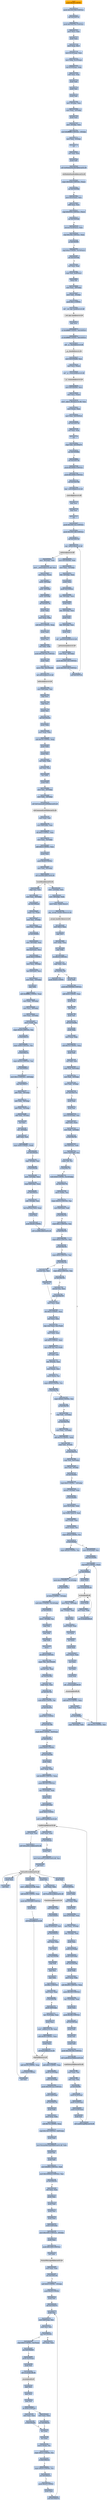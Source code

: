 digraph G {
node[shape=rectangle,style=filled,fillcolor=lightsteelblue,color=lightsteelblue]
bgcolor="transparent"
a0x010035a0pushl_0x28UINT8[label="start\npushl $0x28<UINT8>",color="lightgrey",fillcolor="orange"];
a0x010035a2pushl_0x1001558UINT32[label="0x010035a2\npushl $0x1001558<UINT32>"];
a0x010035a7call_0x0100373c[label="0x010035a7\ncall 0x0100373c"];
a0x0100373cpushl_0x100378cUINT32[label="0x0100373c\npushl $0x100378c<UINT32>"];
a0x01003741movl_fs_0_eax[label="0x01003741\nmovl %fs:0, %eax"];
a0x01003747pushl_eax[label="0x01003747\npushl %eax"];
a0x01003748movl_esp_fs_0[label="0x01003748\nmovl %esp, %fs:0"];
a0x0100374fmovl_0x10esp__eax[label="0x0100374f\nmovl 0x10(%esp), %eax"];
a0x01003753movl_ebp_0x10esp_[label="0x01003753\nmovl %ebp, 0x10(%esp)"];
a0x01003757leal_0x10esp__ebp[label="0x01003757\nleal 0x10(%esp), %ebp"];
a0x0100375bsubl_eax_esp[label="0x0100375b\nsubl %eax, %esp"];
a0x0100375dpushl_ebx[label="0x0100375d\npushl %ebx"];
a0x0100375epushl_esi[label="0x0100375e\npushl %esi"];
a0x0100375fpushl_edi[label="0x0100375f\npushl %edi"];
a0x01003760movl__8ebp__eax[label="0x01003760\nmovl -8(%ebp), %eax"];
a0x01003763movl_esp__24ebp_[label="0x01003763\nmovl %esp, -24(%ebp)"];
a0x01003766pushl_eax[label="0x01003766\npushl %eax"];
a0x01003767movl__4ebp__eax[label="0x01003767\nmovl -4(%ebp), %eax"];
a0x0100376amovl_0xffffffffUINT32__4ebp_[label="0x0100376a\nmovl $0xffffffff<UINT32>, -4(%ebp)"];
a0x01003771movl_eax__8ebp_[label="0x01003771\nmovl %eax, -8(%ebp)"];
a0x01003774ret[label="0x01003774\nret"];
a0x010035acxorl_edi_edi[label="0x010035ac\nxorl %edi, %edi"];
a0x010035aepushl_edi[label="0x010035ae\npushl %edi"];
a0x010035afcall_GetModuleHandleA_kernel32_dll[label="0x010035af\ncall GetModuleHandleA@kernel32.dll"];
GetModuleHandleA_kernel32_dll[label="GetModuleHandleA@kernel32.dll",color="lightgrey",fillcolor="lightgrey"];
a0x010035b5cmpw_0x5a4dUINT16_eax_[label="0x010035b5\ncmpw $0x5a4d<UINT16>, (%eax)"];
a0x010035bajne_0x010035db[label="0x010035ba\njne 0x010035db"];
a0x010035bcmovl_0x3ceax__ecx[label="0x010035bc\nmovl 0x3c(%eax), %ecx"];
a0x010035bfaddl_eax_ecx[label="0x010035bf\naddl %eax, %ecx"];
a0x010035c1cmpl_0x4550UINT32_ecx_[label="0x010035c1\ncmpl $0x4550<UINT32>, (%ecx)"];
a0x010035c7jne_0x010035db[label="0x010035c7\njne 0x010035db"];
a0x010035c9movzwl_0x18ecx__eax[label="0x010035c9\nmovzwl 0x18(%ecx), %eax"];
a0x010035cdcmpl_0x10bUINT32_eax[label="0x010035cd\ncmpl $0x10b<UINT32>, %eax"];
a0x010035d2je_0x010035f3[label="0x010035d2\nje 0x010035f3"];
a0x010035f3cmpl_0xeUINT8_0x74ecx_[label="0x010035f3\ncmpl $0xe<UINT8>, 0x74(%ecx)"];
a0x010035f7jbe_0x010035db[label="0x010035f7\njbe 0x010035db"];
a0x010035f9xorl_eax_eax[label="0x010035f9\nxorl %eax, %eax"];
a0x010035fbcmpl_edi_0xe8ecx_[label="0x010035fb\ncmpl %edi, 0xe8(%ecx)"];
a0x01003601setne_al[label="0x01003601\nsetne %al"];
a0x01003604movl_eax__28ebp_[label="0x01003604\nmovl %eax, -28(%ebp)"];
a0x01003607movl_edi__4ebp_[label="0x01003607\nmovl %edi, -4(%ebp)"];
a0x0100360apushl_0x1UINT8[label="0x0100360a\npushl $0x1<UINT8>"];
a0x0100360ccall___set_app_type_msvcrt_dll[label="0x0100360c\ncall __set_app_type@msvcrt.dll"];
a__set_app_type_msvcrt_dll[label="__set_app_type@msvcrt.dll",color="lightgrey",fillcolor="lightgrey"];
a0x01003612popl_ecx[label="0x01003612\npopl %ecx"];
a0x01003613orl_0xffffffffUINT8_0x010055c0[label="0x01003613\norl $0xffffffff<UINT8>, 0x010055c0"];
a0x0100361aorl_0xffffffffUINT8_0x010055c4[label="0x0100361a\norl $0xffffffff<UINT8>, 0x010055c4"];
a0x01003621call___p__fmode_msvcrt_dll[label="0x01003621\ncall __p__fmode@msvcrt.dll"];
a__p__fmode_msvcrt_dll[label="__p__fmode@msvcrt.dll",color="lightgrey",fillcolor="lightgrey"];
a0x01003627movl_0x010042b8_ecx[label="0x01003627\nmovl 0x010042b8, %ecx"];
a0x0100362dmovl_ecx_eax_[label="0x0100362d\nmovl %ecx, (%eax)"];
a0x0100362fcall___p__commode_msvcrt_dll[label="0x0100362f\ncall __p__commode@msvcrt.dll"];
a__p__commode_msvcrt_dll[label="__p__commode@msvcrt.dll",color="lightgrey",fillcolor="lightgrey"];
a0x01003635movl_0x010042b4_ecx[label="0x01003635\nmovl 0x010042b4, %ecx"];
a0x0100363bmovl_ecx_eax_[label="0x0100363b\nmovl %ecx, (%eax)"];
a0x0100363dmovl__adjust_fdiv_msvcrt_dll_eax[label="0x0100363d\nmovl _adjust_fdiv@msvcrt.dll, %eax"];
a0x01003642movl_eax__eax[label="0x01003642\nmovl (%eax), %eax"];
a0x01003644movl_eax_0x010055c8[label="0x01003644\nmovl %eax, 0x010055c8"];
a0x01003649call_0x01003738[label="0x01003649\ncall 0x01003738"];
a0x01003738xorl_eax_eax[label="0x01003738\nxorl %eax, %eax"];
a0x0100373aret[label="0x0100373a\nret"];
a0x0100364ecmpl_edi_0x01004270[label="0x0100364e\ncmpl %edi, 0x01004270"];
a0x01003654jne_0x01003662[label="0x01003654\njne 0x01003662"];
a0x01003662call_0x01003726[label="0x01003662\ncall 0x01003726"];
a0x01003726pushl_0x30000UINT32[label="0x01003726\npushl $0x30000<UINT32>"];
a0x0100372bpushl_0x10000UINT32[label="0x0100372b\npushl $0x10000<UINT32>"];
a0x01003730call_0x01003786[label="0x01003730\ncall 0x01003786"];
a0x01003786jmp__controlfp_msvcrt_dll[label="0x01003786\njmp _controlfp@msvcrt.dll"];
a_controlfp_msvcrt_dll[label="_controlfp@msvcrt.dll",color="lightgrey",fillcolor="lightgrey"];
a0x01003735popl_ecx[label="0x01003735\npopl %ecx"];
a0x01003736popl_ecx[label="0x01003736\npopl %ecx"];
a0x01003737ret[label="0x01003737\nret"];
a0x01003667pushl_0x100114cUINT32[label="0x01003667\npushl $0x100114c<UINT32>"];
a0x0100366cpushl_0x1001148UINT32[label="0x0100366c\npushl $0x1001148<UINT32>"];
a0x01003671call_0x01003720[label="0x01003671\ncall 0x01003720"];
a0x01003720jmp__initterm_msvcrt_dll[label="0x01003720\njmp _initterm@msvcrt.dll"];
a_initterm_msvcrt_dll[label="_initterm@msvcrt.dll",color="lightgrey",fillcolor="lightgrey"];
a0x01003676movl_0x010042b0_eax[label="0x01003676\nmovl 0x010042b0, %eax"];
a0x0100367bmovl_eax__32ebp_[label="0x0100367b\nmovl %eax, -32(%ebp)"];
a0x0100367eleal__32ebp__eax[label="0x0100367e\nleal -32(%ebp), %eax"];
a0x01003681pushl_eax[label="0x01003681\npushl %eax"];
a0x01003682pushl_0x010042ac[label="0x01003682\npushl 0x010042ac"];
a0x01003688leal__36ebp__eax[label="0x01003688\nleal -36(%ebp), %eax"];
a0x0100368bpushl_eax[label="0x0100368b\npushl %eax"];
a0x0100368cleal__40ebp__eax[label="0x0100368c\nleal -40(%ebp), %eax"];
a0x0100368fpushl_eax[label="0x0100368f\npushl %eax"];
a0x01003690leal__44ebp__eax[label="0x01003690\nleal -44(%ebp), %eax"];
a0x01003693pushl_eax[label="0x01003693\npushl %eax"];
a0x01003694call___getmainargs_msvcrt_dll[label="0x01003694\ncall __getmainargs@msvcrt.dll"];
a__getmainargs_msvcrt_dll[label="__getmainargs@msvcrt.dll",color="lightgrey",fillcolor="lightgrey"];
a0x0100369amovl_eax__48ebp_[label="0x0100369a\nmovl %eax, -48(%ebp)"];
a0x0100369dpushl_0x1001144UINT32[label="0x0100369d\npushl $0x1001144<UINT32>"];
a0x010036a2pushl_0x1001140UINT32[label="0x010036a2\npushl $0x1001140<UINT32>"];
a0x010036a7call_0x01003720[label="0x010036a7\ncall 0x01003720"];
a0x010036acmovl__36ebp__eax[label="0x010036ac\nmovl -36(%ebp), %eax"];
a0x010036afmovl___initenv_msvcrt_dll_ecx[label="0x010036af\nmovl __initenv@msvcrt.dll, %ecx"];
a0x010036b5movl_eax_ecx_[label="0x010036b5\nmovl %eax, (%ecx)"];
a0x010036b7pushl__36ebp_[label="0x010036b7\npushl -36(%ebp)"];
a0x010036bapushl__40ebp_[label="0x010036ba\npushl -40(%ebp)"];
a0x010036bdpushl__44ebp_[label="0x010036bd\npushl -44(%ebp)"];
a0x010036c0call_0x0100174c[label="0x010036c0\ncall 0x0100174c"];
a0x0100174cpushl_ebp[label="0x0100174c\npushl %ebp"];
a0x0100174dmovl_esp_ebp[label="0x0100174d\nmovl %esp, %ebp"];
a0x0100174fsubl_0x1cUINT8_esp[label="0x0100174f\nsubl $0x1c<UINT8>, %esp"];
a0x01001752pushl_ebx[label="0x01001752\npushl %ebx"];
a0x01001753pushl_esi[label="0x01001753\npushl %esi"];
a0x01001754xorl_ebx_ebx[label="0x01001754\nxorl %ebx, %ebx"];
a0x01001756pushl_0x10011f4UINT32[label="0x01001756\npushl $0x10011f4<UINT32>"];
a0x0100175bpushl_ebx[label="0x0100175b\npushl %ebx"];
a0x0100175cmovw_bx_0x01004380[label="0x0100175c\nmovw %bx, 0x01004380"];
a0x01001763call_setlocale_msvcrt_dll[label="0x01001763\ncall setlocale@msvcrt.dll"];
setlocale_msvcrt_dll[label="setlocale@msvcrt.dll",color="lightgrey",fillcolor="lightgrey"];
a0x01001769movl_0x8ebp__esi[label="0x01001769\nmovl 0x8(%ebp), %esi"];
a0x0100176cpopl_ecx[label="0x0100176c\npopl %ecx"];
a0x0100176dpopl_ecx[label="0x0100176d\npopl %ecx"];
a0x0100176epushl_esi[label="0x0100176e\npushl %esi"];
a0x0100176fcall_0x01002a5c[label="0x0100176f\ncall 0x01002a5c"];
a0x01002a5cpushl_ebp[label="0x01002a5c\npushl %ebp"];
a0x01002a5dmovl_esp_ebp[label="0x01002a5d\nmovl %esp, %ebp"];
a0x01002a5fsubl_0x34UINT8_esp[label="0x01002a5f\nsubl $0x34<UINT8>, %esp"];
a0x01002a62pushl_ebx[label="0x01002a62\npushl %ebx"];
a0x01002a63pushl_esi[label="0x01002a63\npushl %esi"];
a0x01002a64xorl_ebx_ebx[label="0x01002a64\nxorl %ebx, %ebx"];
a0x01002a66xorl_esi_esi[label="0x01002a66\nxorl %esi, %esi"];
a0x01002a68incl_ebx[label="0x01002a68\nincl %ebx"];
a0x01002a69pushl_edi[label="0x01002a69\npushl %edi"];
a0x01002a6amovl_esi__20ebp_[label="0x01002a6a\nmovl %esi, -20(%ebp)"];
a0x01002a6dmovl_ebx__24ebp_[label="0x01002a6d\nmovl %ebx, -24(%ebp)"];
a0x01002a70call_GetCommandLineW_kernel32_dll[label="0x01002a70\ncall GetCommandLineW@kernel32.dll"];
GetCommandLineW_kernel32_dll[label="GetCommandLineW@kernel32.dll",color="lightgrey",fillcolor="lightgrey"];
a0x01002a76movl_eax_edi[label="0x01002a76\nmovl %eax, %edi"];
a0x01002a78movl_0x8ebp__eax[label="0x01002a78\nmovl 0x8(%ebp), %eax"];
a0x01002a7bshll_0x2UINT8_eax[label="0x01002a7b\nshll $0x2<UINT8>, %eax"];
a0x01002a7emovl_eax__52ebp_[label="0x01002a7e\nmovl %eax, -52(%ebp)"];
a0x01002a81addl_0x4UINT8_eax[label="0x01002a81\naddl $0x4<UINT8>, %eax"];
a0x01002a84pushl_eax[label="0x01002a84\npushl %eax"];
a0x01002a85pushl_0x40UINT8[label="0x01002a85\npushl $0x40<UINT8>"];
a0x01002a87movl_edi__44ebp_[label="0x01002a87\nmovl %edi, -44(%ebp)"];
a0x01002a8acall_LocalAlloc_kernel32_dll[label="0x01002a8a\ncall LocalAlloc@kernel32.dll"];
LocalAlloc_kernel32_dll[label="LocalAlloc@kernel32.dll",color="lightgrey",fillcolor="lightgrey"];
a0x01002a90cmpl_esi_eax[label="0x01002a90\ncmpl %esi, %eax"];
a0x01002a92movl_eax__40ebp_[label="0x01002a92\nmovl %eax, -40(%ebp)"];
a0x01002a95jne_0x01002aa4[label="0x01002a95\njne 0x01002aa4"];
a0x01002aa4cmpw_si_edi_[label="0x01002aa4\ncmpw %si, (%edi)"];
a0x01002aa7movl_esi__4ebp_[label="0x01002aa7\nmovl %esi, -4(%ebp)"];
a0x01002aaamovl_esi__12ebp_[label="0x01002aaa\nmovl %esi, -12(%ebp)"];
a0x01002aadje_0x01002d02[label="0x01002aad\nje 0x01002d02"];
a0x01002ab3movl__44ebp__eax[label="0x01002ab3\nmovl -44(%ebp), %eax"];
a0x01002ab6leal_0x2eax__ecx[label="0x01002ab6\nleal 0x2(%eax), %ecx"];
a0x01002ab9pushl_0x2UINT8[label="0x01002ab9\npushl $0x2<UINT8>"];
a0x01002abbmovl_ecx__8ebp_[label="0x01002abb\nmovl %ecx, -8(%ebp)"];
a0x01002abeleal_0x4eax__ecx[label="0x01002abe\nleal 0x4(%eax), %ecx"];
a0x01002ac1movl_ebx__16ebp_[label="0x01002ac1\nmovl %ebx, -16(%ebp)"];
a0x01002ac4popl_ebx[label="0x01002ac4\npopl %ebx"];
a0x01002ac5addl_0xfffffffeUINT8_eax[label="0x01002ac5\naddl $0xfffffffe<UINT8>, %eax"];
a0x01002ac8movl_ebx__36ebp_[label="0x01002ac8\nmovl %ebx, -36(%ebp)"];
a0x01002acbmovl_ecx__28ebp_[label="0x01002acb\nmovl %ecx, -28(%ebp)"];
a0x01002acemovl_eax__32ebp_[label="0x01002ace\nmovl %eax, -32(%ebp)"];
a0x01002ad1movw_edi__ax[label="0x01002ad1\nmovw (%edi), %ax"];
a0x01002ad4cmpw_0x20UINT16_ax[label="0x01002ad4\ncmpw $0x20<UINT16>, %ax"];
a0x01002ad8je_0x01002c15[label="0x01002ad8\nje 0x01002c15"];
a0x01002adecmpw_0x9UINT16_ax[label="0x01002ade\ncmpw $0x9<UINT16>, %ax"];
a0x01002ae2je_0x01002c15[label="0x01002ae2\nje 0x01002c15"];
a0x01002ae8cmpw_0x22UINT16_ax[label="0x01002ae8\ncmpw $0x22<UINT16>, %ax"];
a0x01002aecjne_0x01002b27[label="0x01002aec\njne 0x01002b27"];
a0x01002b27movl_0x1UINT32__24ebp_[label="0x01002b27\nmovl $0x1<UINT32>, -24(%ebp)"];
a0x01002b2ejmp_0x01002c77[label="0x01002b2e\njmp 0x01002c77"];
a0x01002c77addl_ebx__28ebp_[label="0x01002c77\naddl %ebx, -28(%ebp)"];
a0x01002c7aaddl_ebx__36ebp_[label="0x01002c7a\naddl %ebx, -36(%ebp)"];
a0x01002c7daddl_ebx__32ebp_[label="0x01002c7d\naddl %ebx, -32(%ebp)"];
a0x01002c80addl_ebx__8ebp_[label="0x01002c80\naddl %ebx, -8(%ebp)"];
a0x01002c83incl_esi[label="0x01002c83\nincl %esi"];
a0x01002c84incl__16ebp_[label="0x01002c84\nincl -16(%ebp)"];
a0x01002c87addl_ebx_edi[label="0x01002c87\naddl %ebx, %edi"];
a0x01002c89cmpw_0x0UINT8_edi_[label="0x01002c89\ncmpw $0x0<UINT8>, (%edi)"];
a0x01002c8djne_0x01002ad1[label="0x01002c8d\njne 0x01002ad1"];
a0x01002c93cmpl__4ebp__esi[label="0x01002c93\ncmpl -4(%ebp), %esi"];
a0x01002c96je_0x01002cbb[label="0x01002c96\nje 0x01002cbb"];
a0x01002c98movl__12ebp__eax[label="0x01002c98\nmovl -12(%ebp), %eax"];
a0x01002c9bcmpl_0x8ebp__eax[label="0x01002c9b\ncmpl 0x8(%ebp), %eax"];
a0x01002c9ejae_0x01002cce[label="0x01002c9e\njae 0x01002cce"];
a0x01002ca0subl__4ebp__esi[label="0x01002ca0\nsubl -4(%ebp), %esi"];
a0x01002ca3leal_0x2esiesi__eax[label="0x01002ca3\nleal 0x2(%esi,%esi), %eax"];
a0x01002ca7pushl_eax[label="0x01002ca7\npushl %eax"];
a0x01002ca8pushl_0x40UINT8[label="0x01002ca8\npushl $0x40<UINT8>"];
a0x01002caacall_LocalAlloc_kernel32_dll[label="0x01002caa\ncall LocalAlloc@kernel32.dll"];
a0x01002cb0movl__12ebp__ecx[label="0x01002cb0\nmovl -12(%ebp), %ecx"];
a0x01002cb3movl__40ebp__edx[label="0x01002cb3\nmovl -40(%ebp), %edx"];
a0x01002cb6movl_eax_edxecx4_[label="0x01002cb6\nmovl %eax, (%edx,%ecx,4)"];
a0x0100378cjmp__except_handler3_msvcrt_dll[label="0x0100378c\njmp _except_handler3@msvcrt.dll"];
a_except_handler3_msvcrt_dll[label="_except_handler3@msvcrt.dll",color="lightgrey",fillcolor="lightgrey"];
a0x7c9032a8movl_fs_0_esp[label="0x7c9032a8\nmovl %fs:0, %esp"];
a0x7c9032afpopl_fs_0[label="0x7c9032af\npopl %fs:0"];
a0x7c9032b6movl_ebp_esp[label="0x7c9032b6\nmovl %ebp, %esp"];
a0x7c9032b8popl_ebp[label="0x7c9032b8\npopl %ebp"];
a0x7c9032b9ret_0x14UINT16[label="0x7c9032b9\nret $0x14<UINT16>"];
a0x01001774cmpl_ebx_eax[label="0x01001774\ncmpl %ebx, %eax"];
a0x01001776jne_0x01001785[label="0x01001776\njne 0x01001785"];
a0x01001778pushl_0x64UINT8[label="0x01001778\npushl $0x64<UINT8>"];
a0x01001785pushl_ebx[label="0x01001785\npushl %ebx"];
a0x01001786pushl_0x1004008UINT32[label="0x01001786\npushl $0x1004008<UINT32>"];
a0x0100178baddl_0x4UINT8_eax[label="0x0100178b\naddl $0x4<UINT8>, %eax"];
a0x0100178epushl_eax[label="0x0100178e\npushl %eax"];
a0x0100178fdecl_esi[label="0x0100178f\ndecl %esi"];
a0x01001790pushl_esi[label="0x01001790\npushl %esi"];
a0x01001791call_0x010026fe[label="0x01001791\ncall 0x010026fe"];
a0x010026fepushl_ebp[label="0x010026fe\npushl %ebp"];
a0x010026ffmovl_esp_ebp[label="0x010026ff\nmovl %esp, %ebp"];
a0x01002701subl_0x14UINT8_esp[label="0x01002701\nsubl $0x14<UINT8>, %esp"];
a0x01002704pushl_edi[label="0x01002704\npushl %edi"];
a0x01002705xorl_edi_edi[label="0x01002705\nxorl %edi, %edi"];
a0x01002707cmpl_edi_0x8ebp_[label="0x01002707\ncmpl %edi, 0x8(%ebp)"];
a0x0100270amovl_edi__16ebp_[label="0x0100270a\nmovl %edi, -16(%ebp)"];
a0x0100270dmovl_edi__4ebp_[label="0x0100270d\nmovl %edi, -4(%ebp)"];
a0x01002710jne_0x0100271b[label="0x01002710\njne 0x0100271b"];
a0x0100271bpushl_ebx[label="0x0100271b\npushl %ebx"];
a0x0100271cpushl_esi[label="0x0100271c\npushl %esi"];
a0x0100271dmovl_0x10ebp__esi[label="0x0100271d\nmovl 0x10(%ebp), %esi"];
a0x01002720cmpl_edi_esi_[label="0x01002720\ncmpl %edi, (%esi)"];
a0x01002722movl_edi__12ebp_[label="0x01002722\nmovl %edi, -12(%ebp)"];
a0x01002725je_0x0100279d[label="0x01002725\nje 0x0100279d"];
a0x01002727leal_0x6esi__edx[label="0x01002727\nleal 0x6(%esi), %edx"];
a0x0100272amovw_0x2edx__cx[label="0x0100272a\nmovw 0x2(%edx), %cx"];
a0x0100272ecmpw_di_cx[label="0x0100272e\ncmpw %di, %cx"];
a0x01002731je_0x01002779[label="0x01002731\nje 0x01002779"];
a0x01002733testb_0x8UINT8_0x14ebp_[label="0x01002733\ntestb $0x8<UINT8>, 0x14(%ebp)"];
a0x01002737jne_0x01002779[label="0x01002737\njne 0x01002779"];
a0x01002739movw_edx__ax[label="0x01002739\nmovw (%edx), %ax"];
a0x0100273ccmpw_0x10UINT16_ax[label="0x0100273c\ncmpw $0x10<UINT16>, %ax"];
a0x01002740movl_0x6edx__edi[label="0x01002740\nmovl 0x6(%edx), %edi"];
a0x01002743je_0x01002762[label="0x01002743\nje 0x01002762"];
a0x01002745cmpw_0xcUINT16_ax[label="0x01002745\ncmpw $0xc<UINT16>, %ax"];
a0x01002749je_0x01002762[label="0x01002749\nje 0x01002762"];
a0x0100274bcmpw_0xdUINT16_ax[label="0x0100274b\ncmpw $0xd<UINT16>, %ax"];
a0x0100274fje_0x01002762[label="0x0100274f\nje 0x01002762"];
a0x01002751cmpw_0x4UINT16_ax[label="0x01002751\ncmpw $0x4<UINT16>, %ax"];
a0x01002755je_0x01002762[label="0x01002755\nje 0x01002762"];
a0x01002762movzwl_cx_ecx[label="0x01002762\nmovzwl %cx, %ecx"];
a0x01002765shll_ecx[label="0x01002765\nshll %ecx"];
a0x01002767movl_ecx_ebx[label="0x01002767\nmovl %ecx, %ebx"];
a0x01002769shrl_0x2UINT8_ecx[label="0x01002769\nshrl $0x2<UINT8>, %ecx"];
a0x0100276cxorl_eax_eax[label="0x0100276c\nxorl %eax, %eax"];
a0x0100276erepz_stosl_eax_es_edi_[label="0x0100276e\nrepz stosl %eax, %es:(%edi)"];
a0x01002770movl_ebx_ecx[label="0x01002770\nmovl %ebx, %ecx"];
a0x01002772andl_0x3UINT8_ecx[label="0x01002772\nandl $0x3<UINT8>, %ecx"];
a0x01002775repz_stosb_al_es_edi_[label="0x01002775\nrepz stosb %al, %es:(%edi)"];
a0x01002777xorl_edi_edi[label="0x01002777\nxorl %edi, %edi"];
a0x01002779leal__6edx__eax[label="0x01002779\nleal -6(%edx), %eax"];
a0x0100277cmovl_eax__ecx[label="0x0100277c\nmovl (%eax), %ecx"];
a0x0100277emovw_ecx__cx[label="0x0100277e\nmovw (%ecx), %cx"];
a0x01002781cmpw_0x2fUINT8_cx[label="0x01002781\ncmpw $0x2f<UINT8>, %cx"];
a0x01002785je_0x01002795[label="0x01002785\nje 0x01002795"];
a0x01002787cmpw_0x2dUINT8_cx[label="0x01002787\ncmpw $0x2d<UINT8>, %cx"];
a0x0100278bje_0x01002795[label="0x0100278b\nje 0x01002795"];
a0x0100278dcmpl_edi__12ebp_[label="0x0100278d\ncmpl %edi, -12(%ebp)"];
a0x01002790jne_0x01002795[label="0x01002790\njne 0x01002795"];
a0x01002792movl_eax__12ebp_[label="0x01002792\nmovl %eax, -12(%ebp)"];
a0x01002795addl_0x10UINT8_edx[label="0x01002795\naddl $0x10<UINT8>, %edx"];
a0x01002798cmpl_edi__6edx_[label="0x01002798\ncmpl %edi, -6(%edx)"];
a0x0100279bjne_0x0100272a[label="0x0100279b\njne 0x0100272a"];
a0x01002757cmpw_0xeUINT16_ax[label="0x01002757\ncmpw $0xe<UINT16>, %ax"];
a0x0100275bje_0x01002762[label="0x0100275b\nje 0x01002762"];
a0x0100275dmovzwl_cx_ecx[label="0x0100275d\nmovzwl %cx, %ecx"];
a0x01002760jmp_0x01002767[label="0x01002760\njmp 0x01002767"];
a0x0100279dcmpl_edi_0x8ebp_[label="0x0100279d\ncmpl %edi, 0x8(%ebp)"];
a0x010027a0movl_edi__8ebp_[label="0x010027a0\nmovl %edi, -8(%ebp)"];
a0x010027a3jle_0x010029e4[label="0x010027a3\njle 0x010029e4"];
a0x010027a9cmpl_0x0UINT8__16ebp_[label="0x010027a9\ncmpl $0x0<UINT8>, -16(%ebp)"];
a0x010027admovzwl__8ebp__eax[label="0x010027ad\nmovzwl -8(%ebp), %eax"];
a0x010027b1je_0x01002805[label="0x010027b1\nje 0x01002805"];
a0x01002805movl_0xcebp__ebx[label="0x01002805\nmovl 0xc(%ebp), %ebx"];
a0x01002808leal_ebxeax4__edi[label="0x01002808\nleal (%ebx,%eax,4), %edi"];
a0x0100280bmovl_edi__eax[label="0x0100280b\nmovl (%edi), %eax"];
a0x0100280dmovw_eax__cx[label="0x0100280d\nmovw (%eax), %cx"];
a0x01002810cmpw_0x2fUINT8_cx[label="0x01002810\ncmpw $0x2f<UINT8>, %cx"];
a0x01002814je_0x010028a6[label="0x01002814\nje 0x010028a6"];
a0x0100281acmpw_0x2dUINT8_cx[label="0x0100281a\ncmpw $0x2d<UINT8>, %cx"];
a0x010028a6movl_0x10ebp__esi[label="0x010028a6\nmovl 0x10(%ebp), %esi"];
a0x010028a9jmp_0x010028f2[label="0x010028a9\njmp 0x010028f2"];
a0x010028f2cmpl_0x0UINT8_esi_[label="0x010028f2\ncmpl $0x0<UINT8>, (%esi)"];
a0x010028f5jne_0x010028ab[label="0x010028f5\njne 0x010028ab"];
a0x010028abpushl_esi_[label="0x010028ab\npushl (%esi)"];
a0x010028adcall_wcslen_ntdll_dll[label="0x010028ad\ncall wcslen@ntdll.dll"];
wcslen_ntdll_dll[label="wcslen@ntdll.dll",color="lightgrey",fillcolor="lightgrey"];
a0x010028b3pushl_edi_[label="0x010028b3\npushl (%edi)"];
a0x010028b5movl_eax_ebx[label="0x010028b5\nmovl %eax, %ebx"];
a0x010028b7call_wcslen_ntdll_dll[label="0x010028b7\ncall wcslen@ntdll.dll"];
a0x010028bdmovl_eax__20ebp_[label="0x010028bd\nmovl %eax, -20(%ebp)"];
a0x010028c0leal__1ebx__eax[label="0x010028c0\nleal -1(%ebx), %eax"];
a0x010028c3pushl_eax[label="0x010028c3\npushl %eax"];
a0x010028c4movl_edi__eax[label="0x010028c4\nmovl (%edi), %eax"];
a0x010028c6incl_eax[label="0x010028c6\nincl %eax"];
a0x010028c7incl_eax[label="0x010028c7\nincl %eax"];
a0x010028c8pushl_eax[label="0x010028c8\npushl %eax"];
a0x010028c9movl_esi__eax[label="0x010028c9\nmovl (%esi), %eax"];
a0x010028cbincl_eax[label="0x010028cb\nincl %eax"];
a0x010028ccincl_eax[label="0x010028cc\nincl %eax"];
a0x010028cdpushl_eax[label="0x010028cd\npushl %eax"];
a0x010028cecall__wcsnicmp_ntdll_dll[label="0x010028ce\ncall _wcsnicmp@ntdll.dll"];
a_wcsnicmp_ntdll_dll[label="_wcsnicmp@ntdll.dll",color="lightgrey",fillcolor="lightgrey"];
a0x010028d4addl_0x14UINT8_esp[label="0x010028d4\naddl $0x14<UINT8>, %esp"];
a0x010028d7testl_eax_eax[label="0x010028d7\ntestl %eax, %eax"];
a0x010028d9jne_0x010028ef[label="0x010028d9\njne 0x010028ef"];
a0x010028dbcmpl__20ebp__ebx[label="0x010028db\ncmpl -20(%ebp), %ebx"];
a0x010028efaddl_0x10UINT8_esi[label="0x010028ef\naddl $0x10<UINT8>, %esi"];
a0x010028f7testb_0x4UINT8_0x14ebp_[label="0x010028f7\ntestb $0x4<UINT8>, 0x14(%ebp)"];
a0x010028fbjne_0x010027fd[label="0x010028fb\njne 0x010027fd"];
a0x01002901orl_0x2UINT8__4ebp_[label="0x01002901\norl $0x2<UINT8>, -4(%ebp)"];
a0x01002905testb_0x1UINT8_0x14ebp_[label="0x01002905\ntestb $0x1<UINT8>, 0x14(%ebp)"];
a0x01002909je_0x01002a51[label="0x01002909\nje 0x01002a51"];
a0x01002a51movw__4ebp__ax[label="0x01002a51\nmovw -4(%ebp), %ax"];
a0x01002a55popl_esi[label="0x01002a55\npopl %esi"];
a0x01002a56popl_ebx[label="0x01002a56\npopl %ebx"];
a0x01002a57popl_edi[label="0x01002a57\npopl %edi"];
a0x01002a58leave_[label="0x01002a58\nleave "];
a0x01002a59ret_0x10UINT16[label="0x01002a59\nret $0x10<UINT16>"];
a0x01001796cmpw_bx_0x01004280[label="0x01001796\ncmpw %bx, 0x01004280"];
a0x0100179dmovzwl_ax_eax[label="0x0100179d\nmovzwl %ax, %eax"];
a0x010017a0jne_0x01001881[label="0x010017a0\njne 0x01001881"];
a0x010017a6cmpl_ebx_eax[label="0x010017a6\ncmpl %ebx, %eax"];
a0x010017a8je_0x010017b2[label="0x010017a8\nje 0x010017b2"];
a0x010017aatestb_0x8UINT8_al[label="0x010017aa\ntestb $0x8<UINT8>, %al"];
a0x010017acje_0x01001878[label="0x010017ac\nje 0x01001878"];
a0x01001878pushl_0x1UINT8[label="0x01001878\npushl $0x1<UINT8>"];
a0x0100187acall_0x01001580[label="0x0100187a\ncall 0x01001580"];
a0x01001580cmpb_0x0UINT8_0x4esp_[label="0x01001580\ncmpb $0x0<UINT8>, 0x4(%esp)"];
a0x01001585je_0x010015c4[label="0x01001585\nje 0x010015c4"];
a0x01001587pushl_0x65UINT8[label="0x01001587\npushl $0x65<UINT8>"];
a0x01001589call_0x01002458[label="0x01001589\ncall 0x01002458"];
a0x01002458pushl_ebp[label="0x01002458\npushl %ebp"];
a0x01002459movl_esp_ebp[label="0x01002459\nmovl %esp, %ebp"];
a0x0100245bsubl_0x600UINT32_esp[label="0x0100245b\nsubl $0x600<UINT32>, %esp"];
a0x01002461pushl_0x100UINT32[label="0x01002461\npushl $0x100<UINT32>"];
a0x01002466leal__512ebp__eax[label="0x01002466\nleal -512(%ebp), %eax"];
a0x0100246cpushl_eax[label="0x0100246c\npushl %eax"];
a0x0100246dpushl_0x8ebp_[label="0x0100246d\npushl 0x8(%ebp)"];
a0x01002470pushl_0x0UINT8[label="0x01002470\npushl $0x0<UINT8>"];
a0x01002472call_LoadStringW_user32_dll[label="0x01002472\ncall LoadStringW@user32.dll"];
LoadStringW_user32_dll[label="LoadStringW@user32.dll",color="lightgrey",fillcolor="lightgrey"];
a0x01002478testl_eax_eax[label="0x01002478\ntestl %eax, %eax"];
a0x0100247aje_0x010024ae[label="0x0100247a\nje 0x010024ae"];
a0x010024aepushl_esi[label="0x010024ae\npushl %esi"];
a0x010024afmovl_GetLastError_kernel32_dll_esi[label="0x010024af\nmovl GetLastError@kernel32.dll, %esi"];
a0x010024b5call_esi[label="0x010024b5\ncall %esi"];
GetLastError_kernel32_dll[label="GetLastError@kernel32.dll",color="lightgrey",fillcolor="lightgrey"];
a0x010024b7pushl_eax[label="0x010024b7\npushl %eax"];
a0x010024b8call_esi[label="0x010024b8\ncall %esi"];
a0x010024bapushl_eax[label="0x010024ba\npushl %eax"];
a0x010024bbmovl__iob_msvcrt_dll_eax[label="0x010024bb\nmovl _iob@msvcrt.dll, %eax"];
a0x010024c0addl_0x40UINT8_eax[label="0x010024c0\naddl $0x40<UINT8>, %eax"];
a0x010024c3pushl_0x10014d0UINT32[label="0x010024c3\npushl $0x10014d0<UINT32>"];
a0x010024c8pushl_eax[label="0x010024c8\npushl %eax"];
a0x010024c9call_fwprintf_msvcrt_dll[label="0x010024c9\ncall fwprintf@msvcrt.dll"];
fwprintf_msvcrt_dll[label="fwprintf@msvcrt.dll",color="lightgrey",fillcolor="lightgrey"];
a0x010024cfaddl_0x10UINT8_esp[label="0x010024cf\naddl $0x10<UINT8>, %esp"];
a0x010024d2pushl_0x0UINT8[label="0x010024d2\npushl $0x0<UINT8>"];
a0x010024d4call_esi[label="0x010024d4\ncall %esi"];
a0x010024d6pushl_eax[label="0x010024d6\npushl %eax"];
a0x010024d7call_0x010023ba[label="0x010024d7\ncall 0x010023ba"];
a0x010023bapushl_ebp[label="0x010023ba\npushl %ebp"];
a0x010023bbmovl_esp_ebp[label="0x010023bb\nmovl %esp, %ebp"];
a0x010023bdpushl_ecx[label="0x010023bd\npushl %ecx"];
a0x010023beleal_0x10ebp__eax[label="0x010023be\nleal 0x10(%ebp), %eax"];
a0x010023c1movl_eax__4ebp_[label="0x010023c1\nmovl %eax, -4(%ebp)"];
a0x010023c4leal__4ebp__eax[label="0x010023c4\nleal -4(%ebp), %eax"];
a0x010023c7pushl_eax[label="0x010023c7\npushl %eax"];
a0x010023c8pushl_0xcebp_[label="0x010023c8\npushl 0xc(%ebp)"];
a0x010023cbpushl_0x8ebp_[label="0x010023cb\npushl 0x8(%ebp)"];
a0x010023cecall_0x0100234d[label="0x010023ce\ncall 0x0100234d"];
a0x0100234dpushl_ebp[label="0x0100234d\npushl %ebp"];
a0x0100234emovl_esp_ebp[label="0x0100234e\nmovl %esp, %ebp"];
a0x01002350subl_0x200UINT32_esp[label="0x01002350\nsubl $0x200<UINT32>, %esp"];
a0x01002356pushl_0x100UINT32[label="0x01002356\npushl $0x100<UINT32>"];
a0x0100235bleal__512ebp__eax[label="0x0100235b\nleal -512(%ebp), %eax"];
a0x01002361pushl_eax[label="0x01002361\npushl %eax"];
a0x01002362pushl_0x3fbUINT32[label="0x01002362\npushl $0x3fb<UINT32>"];
a0x01002367call_0x01001fe8[label="0x01002367\ncall 0x01001fe8"];
a0x01001fe8pushl_ebx[label="0x01001fe8\npushl %ebx"];
a0x01001fe9pushl_esi[label="0x01001fe9\npushl %esi"];
a0x01001feapushl_edi[label="0x01001fea\npushl %edi"];
a0x01001febpushl_0x100139cUINT32[label="0x01001feb\npushl $0x100139c<UINT32>"];
a0x01001ff0call_LoadLibraryW_kernel32_dll[label="0x01001ff0\ncall LoadLibraryW@kernel32.dll"];
LoadLibraryW_kernel32_dll[label="LoadLibraryW@kernel32.dll",color="lightgrey",fillcolor="lightgrey"];
a0x01001ff6movl_eax_esi[label="0x01001ff6\nmovl %eax, %esi"];
a0x01001ff8testl_esi_esi[label="0x01001ff8\ntestl %esi, %esi"];
a0x01001ffaje_0x0100204f[label="0x01001ffa\nje 0x0100204f"];
a0x01001ffcpushl_0x18esp_[label="0x01001ffc\npushl 0x18(%esp)"];
a0x01002000pushl_0x18esp_[label="0x01002000\npushl 0x18(%esp)"];
a0x01002004pushl_0x18esp_[label="0x01002004\npushl 0x18(%esp)"];
a0x01002008pushl_esi[label="0x01002008\npushl %esi"];
a0x01002009call_LoadStringW_user32_dll[label="0x01002009\ncall LoadStringW@user32.dll"];
a0x0100200fmovl_eax_edi[label="0x0100200f\nmovl %eax, %edi"];
a0x01002011call_GetLastError_kernel32_dll[label="0x01002011\ncall GetLastError@kernel32.dll"];
a0x01002017pushl_esi[label="0x01002017\npushl %esi"];
a0x01002018movl_eax_ebx[label="0x01002018\nmovl %eax, %ebx"];
a0x0100201acall_FreeLibrary_kernel32_dll[label="0x0100201a\ncall FreeLibrary@kernel32.dll"];
FreeLibrary_kernel32_dll[label="FreeLibrary@kernel32.dll",color="lightgrey",fillcolor="lightgrey"];
a0x01002020testl_edi_edi[label="0x01002020\ntestl %edi, %edi"];
a0x01002022je_0x0100202f[label="0x01002022\nje 0x0100202f"];
a0x01002024cmpl_0x18esp__edi[label="0x01002024\ncmpl 0x18(%esp), %edi"];
a0x01002028jnl_0x01002037[label="0x01002028\njnl 0x01002037"];
a0x0100202axorl_eax_eax[label="0x0100202a\nxorl %eax, %eax"];
a0x0100202cincl_eax[label="0x0100202c\nincl %eax"];
a0x0100202djmp_0x0100206f[label="0x0100202d\njmp 0x0100206f"];
a0x0100206fpopl_edi[label="0x0100206f\npopl %edi"];
a0x01002070popl_esi[label="0x01002070\npopl %esi"];
a0x01002071popl_ebx[label="0x01002071\npopl %ebx"];
a0x01002072ret_0xcUINT16[label="0x01002072\nret $0xc<UINT16>"];
a0x0100236ctestl_eax_eax[label="0x0100236c\ntestl %eax, %eax"];
a0x0100236eje_0x0100238c[label="0x0100236e\nje 0x0100238c"];
a0x01002370pushl_0x8ebp_[label="0x01002370\npushl 0x8(%ebp)"];
a0x01002373leal__512ebp__eax[label="0x01002373\nleal -512(%ebp), %eax"];
a0x01002379pushl_eax[label="0x01002379\npushl %eax"];
a0x0100237amovl__iob_msvcrt_dll_eax[label="0x0100237a\nmovl _iob@msvcrt.dll, %eax"];
a0x0100237faddl_0x40UINT8_eax[label="0x0100237f\naddl $0x40<UINT8>, %eax"];
a0x01002382pushl_eax[label="0x01002382\npushl %eax"];
a0x01002383call_fwprintf_msvcrt_dll[label="0x01002383\ncall fwprintf@msvcrt.dll"];
a0x01002389addl_0xcUINT8_esp[label="0x01002389\naddl $0xc<UINT8>, %esp"];
a0x0100238cpushl_0x10ebp_[label="0x0100238c\npushl 0x10(%ebp)"];
a0x0100238fpushl_0xcebp_[label="0x0100238f\npushl 0xc(%ebp)"];
a0x01002392pushl_0x10011acUINT32[label="0x01002392\npushl $0x10011ac<UINT32>"];
a0x01002397pushl_0x8ebp_[label="0x01002397\npushl 0x8(%ebp)"];
a0x0100239acall_0x0100212b[label="0x0100239a\ncall 0x0100212b"];
a0x0100212bpushl_ebp[label="0x0100212b\npushl %ebp"];
a0x0100212cmovl_esp_ebp[label="0x0100212c\nmovl %esp, %ebp"];
a0x0100212esubl_0x74UINT8_esp[label="0x0100212e\nsubl $0x74<UINT8>, %esp"];
a0x01002131cmpl_0x13dUINT32_0x8ebp_[label="0x01002131\ncmpl $0x13d<UINT32>, 0x8(%ebp)"];
a0x01002138pushl_ebx[label="0x01002138\npushl %ebx"];
a0x01002139movl_FormatMessageW_kernel32_dll_ebx[label="0x01002139\nmovl FormatMessageW@kernel32.dll, %ebx"];
a0x0100213fpushl_esi[label="0x0100213f\npushl %esi"];
a0x01002140pushl_edi[label="0x01002140\npushl %edi"];
a0x01002141movl_0x800UINT32_edi[label="0x01002141\nmovl $0x800<UINT32>, %edi"];
a0x01002146movl_0x10045c0UINT32_esi[label="0x01002146\nmovl $0x10045c0<UINT32>, %esi"];
a0x0100214bje_0x0100219a[label="0x0100214b\nje 0x0100219a"];
a0x0100214dxorl_eax_eax[label="0x0100214d\nxorl %eax, %eax"];
a0x0100214fpushl_eax[label="0x0100214f\npushl %eax"];
a0x01002150pushl_edi[label="0x01002150\npushl %edi"];
a0x01002151pushl_esi[label="0x01002151\npushl %esi"];
a0x01002152pushl_eax[label="0x01002152\npushl %eax"];
a0x01002153pushl_0x8ebp_[label="0x01002153\npushl 0x8(%ebp)"];
a0x01002156movl_0x1000UINT32__8ebp_[label="0x01002156\nmovl $0x1000<UINT32>, -8(%ebp)"];
a0x0100215dpushl_eax[label="0x0100215d\npushl %eax"];
a0x0100215epushl_0x1200UINT32[label="0x0100215e\npushl $0x1200<UINT32>"];
a0x01002163call_ebx[label="0x01002163\ncall %ebx"];
FormatMessageW_kernel32_dll[label="FormatMessageW@kernel32.dll",color="lightgrey",fillcolor="lightgrey"];
a0x01002165testl_eax_eax[label="0x01002165\ntestl %eax, %eax"];
a0x01002167jne_0x010021e8[label="0x01002167\njne 0x010021e8"];
a0x010021e8andl_0x0UINT8__4ebp_[label="0x010021e8\nandl $0x0<UINT8>, -4(%ebp)"];
a0x010021ecpushl_0x25UINT8[label="0x010021ec\npushl $0x25<UINT8>"];
a0x010021eepushl_esi[label="0x010021ee\npushl %esi"];
a0x010021efcall_0x01002075[label="0x010021ef\ncall 0x01002075"];
a0x01002075pushl_esi[label="0x01002075\npushl %esi"];
a0x01002076movl_0x8esp__esi[label="0x01002076\nmovl 0x8(%esp), %esi"];
a0x0100207atestl_esi_esi[label="0x0100207a\ntestl %esi, %esi"];
a0x0100207cjne_0x01002082[label="0x0100207c\njne 0x01002082"];
a0x01002082cmpl_0x0UINT8_0xcesp_[label="0x01002082\ncmpl $0x0<UINT8>, 0xc(%esp)"];
a0x01002087jne_0x01002095[label="0x01002087\njne 0x01002095"];
a0x01002095pushl_0xcesp_[label="0x01002095\npushl 0xc(%esp)"];
a0x01002099pushl_esi[label="0x01002099\npushl %esi"];
a0x0100209acall_wcschr_ntdll_dll[label="0x0100209a\ncall wcschr@ntdll.dll"];
wcschr_ntdll_dll[label="wcschr@ntdll.dll",color="lightgrey",fillcolor="lightgrey"];
a0x010020a0popl_ecx[label="0x010020a0\npopl %ecx"];
a0x010020a1popl_ecx[label="0x010020a1\npopl %ecx"];
a0x010020a2popl_esi[label="0x010020a2\npopl %esi"];
a0x010020a3ret_0x8UINT16[label="0x010020a3\nret $0x8<UINT16>"];
a0x010021f4testl_eax_eax[label="0x010021f4\ntestl %eax, %eax"];
a0x010021f6je_0x0100228c[label="0x010021f6\nje 0x0100228c"];
a0x010021fcincl_eax[label="0x010021fc\nincl %eax"];
a0x010021fdincl_eax[label="0x010021fd\nincl %eax"];
a0x010021femovw_eax__cx[label="0x010021fe\nmovw (%eax), %cx"];
a0x01002201cmpw_0x31UINT8_cx[label="0x01002201\ncmpw $0x31<UINT8>, %cx"];
a0x01002205jb_0x01002212[label="0x01002205\njb 0x01002212"];
a0x01002212cmpw_0x25UINT8_cx[label="0x01002212\ncmpw $0x25<UINT8>, %cx"];
a0x01002216jne_0x0100221a[label="0x01002216\njne 0x0100221a"];
a0x0100221apushl_0x25UINT8[label="0x0100221a\npushl $0x25<UINT8>"];
a0x0100221cpushl_eax[label="0x0100221c\npushl %eax"];
a0x0100221dcall_0x01002075[label="0x0100221d\ncall 0x01002075"];
a0x0100207exorl_eax_eax[label="0x0100207e\nxorl %eax, %eax"];
a0x01002222testl_eax_eax[label="0x01002222\ntestl %eax, %eax"];
a0x01002224jne_0x010021fc[label="0x01002224\njne 0x010021fc"];
a0x010035a0pushl_0x28UINT8 -> a0x010035a2pushl_0x1001558UINT32 [color="#000000"];
a0x010035a2pushl_0x1001558UINT32 -> a0x010035a7call_0x0100373c [color="#000000"];
a0x010035a7call_0x0100373c -> a0x0100373cpushl_0x100378cUINT32 [color="#000000"];
a0x0100373cpushl_0x100378cUINT32 -> a0x01003741movl_fs_0_eax [color="#000000"];
a0x01003741movl_fs_0_eax -> a0x01003747pushl_eax [color="#000000"];
a0x01003747pushl_eax -> a0x01003748movl_esp_fs_0 [color="#000000"];
a0x01003748movl_esp_fs_0 -> a0x0100374fmovl_0x10esp__eax [color="#000000"];
a0x0100374fmovl_0x10esp__eax -> a0x01003753movl_ebp_0x10esp_ [color="#000000"];
a0x01003753movl_ebp_0x10esp_ -> a0x01003757leal_0x10esp__ebp [color="#000000"];
a0x01003757leal_0x10esp__ebp -> a0x0100375bsubl_eax_esp [color="#000000"];
a0x0100375bsubl_eax_esp -> a0x0100375dpushl_ebx [color="#000000"];
a0x0100375dpushl_ebx -> a0x0100375epushl_esi [color="#000000"];
a0x0100375epushl_esi -> a0x0100375fpushl_edi [color="#000000"];
a0x0100375fpushl_edi -> a0x01003760movl__8ebp__eax [color="#000000"];
a0x01003760movl__8ebp__eax -> a0x01003763movl_esp__24ebp_ [color="#000000"];
a0x01003763movl_esp__24ebp_ -> a0x01003766pushl_eax [color="#000000"];
a0x01003766pushl_eax -> a0x01003767movl__4ebp__eax [color="#000000"];
a0x01003767movl__4ebp__eax -> a0x0100376amovl_0xffffffffUINT32__4ebp_ [color="#000000"];
a0x0100376amovl_0xffffffffUINT32__4ebp_ -> a0x01003771movl_eax__8ebp_ [color="#000000"];
a0x01003771movl_eax__8ebp_ -> a0x01003774ret [color="#000000"];
a0x01003774ret -> a0x010035acxorl_edi_edi [color="#000000"];
a0x010035acxorl_edi_edi -> a0x010035aepushl_edi [color="#000000"];
a0x010035aepushl_edi -> a0x010035afcall_GetModuleHandleA_kernel32_dll [color="#000000"];
a0x010035afcall_GetModuleHandleA_kernel32_dll -> GetModuleHandleA_kernel32_dll [color="#000000"];
GetModuleHandleA_kernel32_dll -> a0x010035b5cmpw_0x5a4dUINT16_eax_ [color="#000000"];
a0x010035b5cmpw_0x5a4dUINT16_eax_ -> a0x010035bajne_0x010035db [color="#000000"];
a0x010035bajne_0x010035db -> a0x010035bcmovl_0x3ceax__ecx [color="#000000",label="F"];
a0x010035bcmovl_0x3ceax__ecx -> a0x010035bfaddl_eax_ecx [color="#000000"];
a0x010035bfaddl_eax_ecx -> a0x010035c1cmpl_0x4550UINT32_ecx_ [color="#000000"];
a0x010035c1cmpl_0x4550UINT32_ecx_ -> a0x010035c7jne_0x010035db [color="#000000"];
a0x010035c7jne_0x010035db -> a0x010035c9movzwl_0x18ecx__eax [color="#000000",label="F"];
a0x010035c9movzwl_0x18ecx__eax -> a0x010035cdcmpl_0x10bUINT32_eax [color="#000000"];
a0x010035cdcmpl_0x10bUINT32_eax -> a0x010035d2je_0x010035f3 [color="#000000"];
a0x010035d2je_0x010035f3 -> a0x010035f3cmpl_0xeUINT8_0x74ecx_ [color="#000000",label="T"];
a0x010035f3cmpl_0xeUINT8_0x74ecx_ -> a0x010035f7jbe_0x010035db [color="#000000"];
a0x010035f7jbe_0x010035db -> a0x010035f9xorl_eax_eax [color="#000000",label="F"];
a0x010035f9xorl_eax_eax -> a0x010035fbcmpl_edi_0xe8ecx_ [color="#000000"];
a0x010035fbcmpl_edi_0xe8ecx_ -> a0x01003601setne_al [color="#000000"];
a0x01003601setne_al -> a0x01003604movl_eax__28ebp_ [color="#000000"];
a0x01003604movl_eax__28ebp_ -> a0x01003607movl_edi__4ebp_ [color="#000000"];
a0x01003607movl_edi__4ebp_ -> a0x0100360apushl_0x1UINT8 [color="#000000"];
a0x0100360apushl_0x1UINT8 -> a0x0100360ccall___set_app_type_msvcrt_dll [color="#000000"];
a0x0100360ccall___set_app_type_msvcrt_dll -> a__set_app_type_msvcrt_dll [color="#000000"];
a__set_app_type_msvcrt_dll -> a0x01003612popl_ecx [color="#000000"];
a0x01003612popl_ecx -> a0x01003613orl_0xffffffffUINT8_0x010055c0 [color="#000000"];
a0x01003613orl_0xffffffffUINT8_0x010055c0 -> a0x0100361aorl_0xffffffffUINT8_0x010055c4 [color="#000000"];
a0x0100361aorl_0xffffffffUINT8_0x010055c4 -> a0x01003621call___p__fmode_msvcrt_dll [color="#000000"];
a0x01003621call___p__fmode_msvcrt_dll -> a__p__fmode_msvcrt_dll [color="#000000"];
a__p__fmode_msvcrt_dll -> a0x01003627movl_0x010042b8_ecx [color="#000000"];
a0x01003627movl_0x010042b8_ecx -> a0x0100362dmovl_ecx_eax_ [color="#000000"];
a0x0100362dmovl_ecx_eax_ -> a0x0100362fcall___p__commode_msvcrt_dll [color="#000000"];
a0x0100362fcall___p__commode_msvcrt_dll -> a__p__commode_msvcrt_dll [color="#000000"];
a__p__commode_msvcrt_dll -> a0x01003635movl_0x010042b4_ecx [color="#000000"];
a0x01003635movl_0x010042b4_ecx -> a0x0100363bmovl_ecx_eax_ [color="#000000"];
a0x0100363bmovl_ecx_eax_ -> a0x0100363dmovl__adjust_fdiv_msvcrt_dll_eax [color="#000000"];
a0x0100363dmovl__adjust_fdiv_msvcrt_dll_eax -> a0x01003642movl_eax__eax [color="#000000"];
a0x01003642movl_eax__eax -> a0x01003644movl_eax_0x010055c8 [color="#000000"];
a0x01003644movl_eax_0x010055c8 -> a0x01003649call_0x01003738 [color="#000000"];
a0x01003649call_0x01003738 -> a0x01003738xorl_eax_eax [color="#000000"];
a0x01003738xorl_eax_eax -> a0x0100373aret [color="#000000"];
a0x0100373aret -> a0x0100364ecmpl_edi_0x01004270 [color="#000000"];
a0x0100364ecmpl_edi_0x01004270 -> a0x01003654jne_0x01003662 [color="#000000"];
a0x01003654jne_0x01003662 -> a0x01003662call_0x01003726 [color="#000000",label="T"];
a0x01003662call_0x01003726 -> a0x01003726pushl_0x30000UINT32 [color="#000000"];
a0x01003726pushl_0x30000UINT32 -> a0x0100372bpushl_0x10000UINT32 [color="#000000"];
a0x0100372bpushl_0x10000UINT32 -> a0x01003730call_0x01003786 [color="#000000"];
a0x01003730call_0x01003786 -> a0x01003786jmp__controlfp_msvcrt_dll [color="#000000"];
a0x01003786jmp__controlfp_msvcrt_dll -> a_controlfp_msvcrt_dll [color="#000000"];
a_controlfp_msvcrt_dll -> a0x01003735popl_ecx [color="#000000"];
a0x01003735popl_ecx -> a0x01003736popl_ecx [color="#000000"];
a0x01003736popl_ecx -> a0x01003737ret [color="#000000"];
a0x01003737ret -> a0x01003667pushl_0x100114cUINT32 [color="#000000"];
a0x01003667pushl_0x100114cUINT32 -> a0x0100366cpushl_0x1001148UINT32 [color="#000000"];
a0x0100366cpushl_0x1001148UINT32 -> a0x01003671call_0x01003720 [color="#000000"];
a0x01003671call_0x01003720 -> a0x01003720jmp__initterm_msvcrt_dll [color="#000000"];
a0x01003720jmp__initterm_msvcrt_dll -> a_initterm_msvcrt_dll [color="#000000"];
a_initterm_msvcrt_dll -> a0x01003676movl_0x010042b0_eax [color="#000000"];
a0x01003676movl_0x010042b0_eax -> a0x0100367bmovl_eax__32ebp_ [color="#000000"];
a0x0100367bmovl_eax__32ebp_ -> a0x0100367eleal__32ebp__eax [color="#000000"];
a0x0100367eleal__32ebp__eax -> a0x01003681pushl_eax [color="#000000"];
a0x01003681pushl_eax -> a0x01003682pushl_0x010042ac [color="#000000"];
a0x01003682pushl_0x010042ac -> a0x01003688leal__36ebp__eax [color="#000000"];
a0x01003688leal__36ebp__eax -> a0x0100368bpushl_eax [color="#000000"];
a0x0100368bpushl_eax -> a0x0100368cleal__40ebp__eax [color="#000000"];
a0x0100368cleal__40ebp__eax -> a0x0100368fpushl_eax [color="#000000"];
a0x0100368fpushl_eax -> a0x01003690leal__44ebp__eax [color="#000000"];
a0x01003690leal__44ebp__eax -> a0x01003693pushl_eax [color="#000000"];
a0x01003693pushl_eax -> a0x01003694call___getmainargs_msvcrt_dll [color="#000000"];
a0x01003694call___getmainargs_msvcrt_dll -> a__getmainargs_msvcrt_dll [color="#000000"];
a__getmainargs_msvcrt_dll -> a0x0100369amovl_eax__48ebp_ [color="#000000"];
a0x0100369amovl_eax__48ebp_ -> a0x0100369dpushl_0x1001144UINT32 [color="#000000"];
a0x0100369dpushl_0x1001144UINT32 -> a0x010036a2pushl_0x1001140UINT32 [color="#000000"];
a0x010036a2pushl_0x1001140UINT32 -> a0x010036a7call_0x01003720 [color="#000000"];
a0x010036a7call_0x01003720 -> a0x01003720jmp__initterm_msvcrt_dll [color="#000000"];
a_initterm_msvcrt_dll -> a0x010036acmovl__36ebp__eax [color="#000000"];
a0x010036acmovl__36ebp__eax -> a0x010036afmovl___initenv_msvcrt_dll_ecx [color="#000000"];
a0x010036afmovl___initenv_msvcrt_dll_ecx -> a0x010036b5movl_eax_ecx_ [color="#000000"];
a0x010036b5movl_eax_ecx_ -> a0x010036b7pushl__36ebp_ [color="#000000"];
a0x010036b7pushl__36ebp_ -> a0x010036bapushl__40ebp_ [color="#000000"];
a0x010036bapushl__40ebp_ -> a0x010036bdpushl__44ebp_ [color="#000000"];
a0x010036bdpushl__44ebp_ -> a0x010036c0call_0x0100174c [color="#000000"];
a0x010036c0call_0x0100174c -> a0x0100174cpushl_ebp [color="#000000"];
a0x0100174cpushl_ebp -> a0x0100174dmovl_esp_ebp [color="#000000"];
a0x0100174dmovl_esp_ebp -> a0x0100174fsubl_0x1cUINT8_esp [color="#000000"];
a0x0100174fsubl_0x1cUINT8_esp -> a0x01001752pushl_ebx [color="#000000"];
a0x01001752pushl_ebx -> a0x01001753pushl_esi [color="#000000"];
a0x01001753pushl_esi -> a0x01001754xorl_ebx_ebx [color="#000000"];
a0x01001754xorl_ebx_ebx -> a0x01001756pushl_0x10011f4UINT32 [color="#000000"];
a0x01001756pushl_0x10011f4UINT32 -> a0x0100175bpushl_ebx [color="#000000"];
a0x0100175bpushl_ebx -> a0x0100175cmovw_bx_0x01004380 [color="#000000"];
a0x0100175cmovw_bx_0x01004380 -> a0x01001763call_setlocale_msvcrt_dll [color="#000000"];
a0x01001763call_setlocale_msvcrt_dll -> setlocale_msvcrt_dll [color="#000000"];
setlocale_msvcrt_dll -> a0x01001769movl_0x8ebp__esi [color="#000000"];
a0x01001769movl_0x8ebp__esi -> a0x0100176cpopl_ecx [color="#000000"];
a0x0100176cpopl_ecx -> a0x0100176dpopl_ecx [color="#000000"];
a0x0100176dpopl_ecx -> a0x0100176epushl_esi [color="#000000"];
a0x0100176epushl_esi -> a0x0100176fcall_0x01002a5c [color="#000000"];
a0x0100176fcall_0x01002a5c -> a0x01002a5cpushl_ebp [color="#000000"];
a0x01002a5cpushl_ebp -> a0x01002a5dmovl_esp_ebp [color="#000000"];
a0x01002a5dmovl_esp_ebp -> a0x01002a5fsubl_0x34UINT8_esp [color="#000000"];
a0x01002a5fsubl_0x34UINT8_esp -> a0x01002a62pushl_ebx [color="#000000"];
a0x01002a62pushl_ebx -> a0x01002a63pushl_esi [color="#000000"];
a0x01002a63pushl_esi -> a0x01002a64xorl_ebx_ebx [color="#000000"];
a0x01002a64xorl_ebx_ebx -> a0x01002a66xorl_esi_esi [color="#000000"];
a0x01002a66xorl_esi_esi -> a0x01002a68incl_ebx [color="#000000"];
a0x01002a68incl_ebx -> a0x01002a69pushl_edi [color="#000000"];
a0x01002a69pushl_edi -> a0x01002a6amovl_esi__20ebp_ [color="#000000"];
a0x01002a6amovl_esi__20ebp_ -> a0x01002a6dmovl_ebx__24ebp_ [color="#000000"];
a0x01002a6dmovl_ebx__24ebp_ -> a0x01002a70call_GetCommandLineW_kernel32_dll [color="#000000"];
a0x01002a70call_GetCommandLineW_kernel32_dll -> GetCommandLineW_kernel32_dll [color="#000000"];
GetCommandLineW_kernel32_dll -> a0x01002a76movl_eax_edi [color="#000000"];
a0x01002a76movl_eax_edi -> a0x01002a78movl_0x8ebp__eax [color="#000000"];
a0x01002a78movl_0x8ebp__eax -> a0x01002a7bshll_0x2UINT8_eax [color="#000000"];
a0x01002a7bshll_0x2UINT8_eax -> a0x01002a7emovl_eax__52ebp_ [color="#000000"];
a0x01002a7emovl_eax__52ebp_ -> a0x01002a81addl_0x4UINT8_eax [color="#000000"];
a0x01002a81addl_0x4UINT8_eax -> a0x01002a84pushl_eax [color="#000000"];
a0x01002a84pushl_eax -> a0x01002a85pushl_0x40UINT8 [color="#000000"];
a0x01002a85pushl_0x40UINT8 -> a0x01002a87movl_edi__44ebp_ [color="#000000"];
a0x01002a87movl_edi__44ebp_ -> a0x01002a8acall_LocalAlloc_kernel32_dll [color="#000000"];
a0x01002a8acall_LocalAlloc_kernel32_dll -> LocalAlloc_kernel32_dll [color="#000000"];
LocalAlloc_kernel32_dll -> a0x01002a90cmpl_esi_eax [color="#000000"];
a0x01002a90cmpl_esi_eax -> a0x01002a92movl_eax__40ebp_ [color="#000000"];
a0x01002a92movl_eax__40ebp_ -> a0x01002a95jne_0x01002aa4 [color="#000000"];
a0x01002a95jne_0x01002aa4 -> a0x01002aa4cmpw_si_edi_ [color="#000000",label="T"];
a0x01002aa4cmpw_si_edi_ -> a0x01002aa7movl_esi__4ebp_ [color="#000000"];
a0x01002aa7movl_esi__4ebp_ -> a0x01002aaamovl_esi__12ebp_ [color="#000000"];
a0x01002aaamovl_esi__12ebp_ -> a0x01002aadje_0x01002d02 [color="#000000"];
a0x01002aadje_0x01002d02 -> a0x01002ab3movl__44ebp__eax [color="#000000",label="F"];
a0x01002ab3movl__44ebp__eax -> a0x01002ab6leal_0x2eax__ecx [color="#000000"];
a0x01002ab6leal_0x2eax__ecx -> a0x01002ab9pushl_0x2UINT8 [color="#000000"];
a0x01002ab9pushl_0x2UINT8 -> a0x01002abbmovl_ecx__8ebp_ [color="#000000"];
a0x01002abbmovl_ecx__8ebp_ -> a0x01002abeleal_0x4eax__ecx [color="#000000"];
a0x01002abeleal_0x4eax__ecx -> a0x01002ac1movl_ebx__16ebp_ [color="#000000"];
a0x01002ac1movl_ebx__16ebp_ -> a0x01002ac4popl_ebx [color="#000000"];
a0x01002ac4popl_ebx -> a0x01002ac5addl_0xfffffffeUINT8_eax [color="#000000"];
a0x01002ac5addl_0xfffffffeUINT8_eax -> a0x01002ac8movl_ebx__36ebp_ [color="#000000"];
a0x01002ac8movl_ebx__36ebp_ -> a0x01002acbmovl_ecx__28ebp_ [color="#000000"];
a0x01002acbmovl_ecx__28ebp_ -> a0x01002acemovl_eax__32ebp_ [color="#000000"];
a0x01002acemovl_eax__32ebp_ -> a0x01002ad1movw_edi__ax [color="#000000"];
a0x01002ad1movw_edi__ax -> a0x01002ad4cmpw_0x20UINT16_ax [color="#000000"];
a0x01002ad4cmpw_0x20UINT16_ax -> a0x01002ad8je_0x01002c15 [color="#000000"];
a0x01002ad8je_0x01002c15 -> a0x01002adecmpw_0x9UINT16_ax [color="#000000",label="F"];
a0x01002adecmpw_0x9UINT16_ax -> a0x01002ae2je_0x01002c15 [color="#000000"];
a0x01002ae2je_0x01002c15 -> a0x01002ae8cmpw_0x22UINT16_ax [color="#000000",label="F"];
a0x01002ae8cmpw_0x22UINT16_ax -> a0x01002aecjne_0x01002b27 [color="#000000"];
a0x01002aecjne_0x01002b27 -> a0x01002b27movl_0x1UINT32__24ebp_ [color="#000000",label="T"];
a0x01002b27movl_0x1UINT32__24ebp_ -> a0x01002b2ejmp_0x01002c77 [color="#000000"];
a0x01002b2ejmp_0x01002c77 -> a0x01002c77addl_ebx__28ebp_ [color="#000000"];
a0x01002c77addl_ebx__28ebp_ -> a0x01002c7aaddl_ebx__36ebp_ [color="#000000"];
a0x01002c7aaddl_ebx__36ebp_ -> a0x01002c7daddl_ebx__32ebp_ [color="#000000"];
a0x01002c7daddl_ebx__32ebp_ -> a0x01002c80addl_ebx__8ebp_ [color="#000000"];
a0x01002c80addl_ebx__8ebp_ -> a0x01002c83incl_esi [color="#000000"];
a0x01002c83incl_esi -> a0x01002c84incl__16ebp_ [color="#000000"];
a0x01002c84incl__16ebp_ -> a0x01002c87addl_ebx_edi [color="#000000"];
a0x01002c87addl_ebx_edi -> a0x01002c89cmpw_0x0UINT8_edi_ [color="#000000"];
a0x01002c89cmpw_0x0UINT8_edi_ -> a0x01002c8djne_0x01002ad1 [color="#000000"];
a0x01002c8djne_0x01002ad1 -> a0x01002ad1movw_edi__ax [color="#000000",label="T"];
a0x01002c8djne_0x01002ad1 -> a0x01002c93cmpl__4ebp__esi [color="#000000",label="F"];
a0x01002c93cmpl__4ebp__esi -> a0x01002c96je_0x01002cbb [color="#000000"];
a0x01002c96je_0x01002cbb -> a0x01002c98movl__12ebp__eax [color="#000000",label="F"];
a0x01002c98movl__12ebp__eax -> a0x01002c9bcmpl_0x8ebp__eax [color="#000000"];
a0x01002c9bcmpl_0x8ebp__eax -> a0x01002c9ejae_0x01002cce [color="#000000"];
a0x01002c9ejae_0x01002cce -> a0x01002ca0subl__4ebp__esi [color="#000000",label="F"];
a0x01002ca0subl__4ebp__esi -> a0x01002ca3leal_0x2esiesi__eax [color="#000000"];
a0x01002ca3leal_0x2esiesi__eax -> a0x01002ca7pushl_eax [color="#000000"];
a0x01002ca7pushl_eax -> a0x01002ca8pushl_0x40UINT8 [color="#000000"];
a0x01002ca8pushl_0x40UINT8 -> a0x01002caacall_LocalAlloc_kernel32_dll [color="#000000"];
a0x01002caacall_LocalAlloc_kernel32_dll -> LocalAlloc_kernel32_dll [color="#000000"];
LocalAlloc_kernel32_dll -> a0x01002cb0movl__12ebp__ecx [color="#000000"];
a0x01002cb0movl__12ebp__ecx -> a0x01002cb3movl__40ebp__edx [color="#000000"];
a0x01002cb3movl__40ebp__edx -> a0x01002cb6movl_eax_edxecx4_ [color="#000000"];
a0x01002cb6movl_eax_edxecx4_ -> a0x0100378cjmp__except_handler3_msvcrt_dll [color="#000000"];
a0x0100378cjmp__except_handler3_msvcrt_dll -> a_except_handler3_msvcrt_dll [color="#000000"];
a_except_handler3_msvcrt_dll -> a0x7c9032a8movl_fs_0_esp [color="#000000"];
a0x7c9032a8movl_fs_0_esp -> a0x7c9032afpopl_fs_0 [color="#000000"];
a0x7c9032afpopl_fs_0 -> a0x7c9032b6movl_ebp_esp [color="#000000"];
a0x7c9032b6movl_ebp_esp -> a0x7c9032b8popl_ebp [color="#000000"];
a0x7c9032b8popl_ebp -> a0x7c9032b9ret_0x14UINT16 [color="#000000"];
a0x7c9032b9ret_0x14UINT16 -> a0x01001774cmpl_ebx_eax [color="#000000"];
a0x01001774cmpl_ebx_eax -> a0x01001776jne_0x01001785 [color="#000000"];
a0x01001776jne_0x01001785 -> a0x01001778pushl_0x64UINT8 [color="#000000",label="F"];
a0x01001776jne_0x01001785 -> a0x01001785pushl_ebx [color="#000000",label="T"];
a0x01001785pushl_ebx -> a0x01001786pushl_0x1004008UINT32 [color="#000000"];
a0x01001786pushl_0x1004008UINT32 -> a0x0100178baddl_0x4UINT8_eax [color="#000000"];
a0x0100178baddl_0x4UINT8_eax -> a0x0100178epushl_eax [color="#000000"];
a0x0100178epushl_eax -> a0x0100178fdecl_esi [color="#000000"];
a0x0100178fdecl_esi -> a0x01001790pushl_esi [color="#000000"];
a0x01001790pushl_esi -> a0x01001791call_0x010026fe [color="#000000"];
a0x01001791call_0x010026fe -> a0x010026fepushl_ebp [color="#000000"];
a0x010026fepushl_ebp -> a0x010026ffmovl_esp_ebp [color="#000000"];
a0x010026ffmovl_esp_ebp -> a0x01002701subl_0x14UINT8_esp [color="#000000"];
a0x01002701subl_0x14UINT8_esp -> a0x01002704pushl_edi [color="#000000"];
a0x01002704pushl_edi -> a0x01002705xorl_edi_edi [color="#000000"];
a0x01002705xorl_edi_edi -> a0x01002707cmpl_edi_0x8ebp_ [color="#000000"];
a0x01002707cmpl_edi_0x8ebp_ -> a0x0100270amovl_edi__16ebp_ [color="#000000"];
a0x0100270amovl_edi__16ebp_ -> a0x0100270dmovl_edi__4ebp_ [color="#000000"];
a0x0100270dmovl_edi__4ebp_ -> a0x01002710jne_0x0100271b [color="#000000"];
a0x01002710jne_0x0100271b -> a0x0100271bpushl_ebx [color="#000000",label="T"];
a0x0100271bpushl_ebx -> a0x0100271cpushl_esi [color="#000000"];
a0x0100271cpushl_esi -> a0x0100271dmovl_0x10ebp__esi [color="#000000"];
a0x0100271dmovl_0x10ebp__esi -> a0x01002720cmpl_edi_esi_ [color="#000000"];
a0x01002720cmpl_edi_esi_ -> a0x01002722movl_edi__12ebp_ [color="#000000"];
a0x01002722movl_edi__12ebp_ -> a0x01002725je_0x0100279d [color="#000000"];
a0x01002725je_0x0100279d -> a0x01002727leal_0x6esi__edx [color="#000000",label="F"];
a0x01002727leal_0x6esi__edx -> a0x0100272amovw_0x2edx__cx [color="#000000"];
a0x0100272amovw_0x2edx__cx -> a0x0100272ecmpw_di_cx [color="#000000"];
a0x0100272ecmpw_di_cx -> a0x01002731je_0x01002779 [color="#000000"];
a0x01002731je_0x01002779 -> a0x01002733testb_0x8UINT8_0x14ebp_ [color="#000000",label="F"];
a0x01002733testb_0x8UINT8_0x14ebp_ -> a0x01002737jne_0x01002779 [color="#000000"];
a0x01002737jne_0x01002779 -> a0x01002739movw_edx__ax [color="#000000",label="F"];
a0x01002739movw_edx__ax -> a0x0100273ccmpw_0x10UINT16_ax [color="#000000"];
a0x0100273ccmpw_0x10UINT16_ax -> a0x01002740movl_0x6edx__edi [color="#000000"];
a0x01002740movl_0x6edx__edi -> a0x01002743je_0x01002762 [color="#000000"];
a0x01002743je_0x01002762 -> a0x01002745cmpw_0xcUINT16_ax [color="#000000",label="F"];
a0x01002745cmpw_0xcUINT16_ax -> a0x01002749je_0x01002762 [color="#000000"];
a0x01002749je_0x01002762 -> a0x0100274bcmpw_0xdUINT16_ax [color="#000000",label="F"];
a0x0100274bcmpw_0xdUINT16_ax -> a0x0100274fje_0x01002762 [color="#000000"];
a0x0100274fje_0x01002762 -> a0x01002751cmpw_0x4UINT16_ax [color="#000000",label="F"];
a0x01002751cmpw_0x4UINT16_ax -> a0x01002755je_0x01002762 [color="#000000"];
a0x01002755je_0x01002762 -> a0x01002762movzwl_cx_ecx [color="#000000",label="T"];
a0x01002762movzwl_cx_ecx -> a0x01002765shll_ecx [color="#000000"];
a0x01002765shll_ecx -> a0x01002767movl_ecx_ebx [color="#000000"];
a0x01002767movl_ecx_ebx -> a0x01002769shrl_0x2UINT8_ecx [color="#000000"];
a0x01002769shrl_0x2UINT8_ecx -> a0x0100276cxorl_eax_eax [color="#000000"];
a0x0100276cxorl_eax_eax -> a0x0100276erepz_stosl_eax_es_edi_ [color="#000000"];
a0x0100276erepz_stosl_eax_es_edi_ -> a0x01002770movl_ebx_ecx [color="#000000"];
a0x01002770movl_ebx_ecx -> a0x01002772andl_0x3UINT8_ecx [color="#000000"];
a0x01002772andl_0x3UINT8_ecx -> a0x01002775repz_stosb_al_es_edi_ [color="#000000"];
a0x01002775repz_stosb_al_es_edi_ -> a0x01002777xorl_edi_edi [color="#000000"];
a0x01002777xorl_edi_edi -> a0x01002779leal__6edx__eax [color="#000000"];
a0x01002779leal__6edx__eax -> a0x0100277cmovl_eax__ecx [color="#000000"];
a0x0100277cmovl_eax__ecx -> a0x0100277emovw_ecx__cx [color="#000000"];
a0x0100277emovw_ecx__cx -> a0x01002781cmpw_0x2fUINT8_cx [color="#000000"];
a0x01002781cmpw_0x2fUINT8_cx -> a0x01002785je_0x01002795 [color="#000000"];
a0x01002785je_0x01002795 -> a0x01002787cmpw_0x2dUINT8_cx [color="#000000",label="F"];
a0x01002787cmpw_0x2dUINT8_cx -> a0x0100278bje_0x01002795 [color="#000000"];
a0x0100278bje_0x01002795 -> a0x0100278dcmpl_edi__12ebp_ [color="#000000",label="F"];
a0x0100278dcmpl_edi__12ebp_ -> a0x01002790jne_0x01002795 [color="#000000"];
a0x01002790jne_0x01002795 -> a0x01002792movl_eax__12ebp_ [color="#000000",label="F"];
a0x01002792movl_eax__12ebp_ -> a0x01002795addl_0x10UINT8_edx [color="#000000"];
a0x01002795addl_0x10UINT8_edx -> a0x01002798cmpl_edi__6edx_ [color="#000000"];
a0x01002798cmpl_edi__6edx_ -> a0x0100279bjne_0x0100272a [color="#000000"];
a0x0100279bjne_0x0100272a -> a0x0100272amovw_0x2edx__cx [color="#000000",label="T"];
a0x01002785je_0x01002795 -> a0x01002795addl_0x10UINT8_edx [color="#000000",label="T"];
a0x01002755je_0x01002762 -> a0x01002757cmpw_0xeUINT16_ax [color="#000000",label="F"];
a0x01002757cmpw_0xeUINT16_ax -> a0x0100275bje_0x01002762 [color="#000000"];
a0x0100275bje_0x01002762 -> a0x0100275dmovzwl_cx_ecx [color="#000000",label="F"];
a0x0100275dmovzwl_cx_ecx -> a0x01002760jmp_0x01002767 [color="#000000"];
a0x01002760jmp_0x01002767 -> a0x01002767movl_ecx_ebx [color="#000000"];
a0x0100279bjne_0x0100272a -> a0x0100279dcmpl_edi_0x8ebp_ [color="#000000",label="F"];
a0x0100279dcmpl_edi_0x8ebp_ -> a0x010027a0movl_edi__8ebp_ [color="#000000"];
a0x010027a0movl_edi__8ebp_ -> a0x010027a3jle_0x010029e4 [color="#000000"];
a0x010027a3jle_0x010029e4 -> a0x010027a9cmpl_0x0UINT8__16ebp_ [color="#000000",label="F"];
a0x010027a9cmpl_0x0UINT8__16ebp_ -> a0x010027admovzwl__8ebp__eax [color="#000000"];
a0x010027admovzwl__8ebp__eax -> a0x010027b1je_0x01002805 [color="#000000"];
a0x010027b1je_0x01002805 -> a0x01002805movl_0xcebp__ebx [color="#000000",label="T"];
a0x01002805movl_0xcebp__ebx -> a0x01002808leal_ebxeax4__edi [color="#000000"];
a0x01002808leal_ebxeax4__edi -> a0x0100280bmovl_edi__eax [color="#000000"];
a0x0100280bmovl_edi__eax -> a0x0100280dmovw_eax__cx [color="#000000"];
a0x0100280dmovw_eax__cx -> a0x01002810cmpw_0x2fUINT8_cx [color="#000000"];
a0x01002810cmpw_0x2fUINT8_cx -> a0x01002814je_0x010028a6 [color="#000000"];
a0x01002814je_0x010028a6 -> a0x0100281acmpw_0x2dUINT8_cx [color="#000000",label="F"];
a0x01002814je_0x010028a6 -> a0x010028a6movl_0x10ebp__esi [color="#000000",label="T"];
a0x010028a6movl_0x10ebp__esi -> a0x010028a9jmp_0x010028f2 [color="#000000"];
a0x010028a9jmp_0x010028f2 -> a0x010028f2cmpl_0x0UINT8_esi_ [color="#000000"];
a0x010028f2cmpl_0x0UINT8_esi_ -> a0x010028f5jne_0x010028ab [color="#000000"];
a0x010028f5jne_0x010028ab -> a0x010028abpushl_esi_ [color="#000000",label="T"];
a0x010028abpushl_esi_ -> a0x010028adcall_wcslen_ntdll_dll [color="#000000"];
a0x010028adcall_wcslen_ntdll_dll -> wcslen_ntdll_dll [color="#000000"];
wcslen_ntdll_dll -> a0x010028b3pushl_edi_ [color="#000000"];
a0x010028b3pushl_edi_ -> a0x010028b5movl_eax_ebx [color="#000000"];
a0x010028b5movl_eax_ebx -> a0x010028b7call_wcslen_ntdll_dll [color="#000000"];
a0x010028b7call_wcslen_ntdll_dll -> wcslen_ntdll_dll [color="#000000"];
wcslen_ntdll_dll -> a0x010028bdmovl_eax__20ebp_ [color="#000000"];
a0x010028bdmovl_eax__20ebp_ -> a0x010028c0leal__1ebx__eax [color="#000000"];
a0x010028c0leal__1ebx__eax -> a0x010028c3pushl_eax [color="#000000"];
a0x010028c3pushl_eax -> a0x010028c4movl_edi__eax [color="#000000"];
a0x010028c4movl_edi__eax -> a0x010028c6incl_eax [color="#000000"];
a0x010028c6incl_eax -> a0x010028c7incl_eax [color="#000000"];
a0x010028c7incl_eax -> a0x010028c8pushl_eax [color="#000000"];
a0x010028c8pushl_eax -> a0x010028c9movl_esi__eax [color="#000000"];
a0x010028c9movl_esi__eax -> a0x010028cbincl_eax [color="#000000"];
a0x010028cbincl_eax -> a0x010028ccincl_eax [color="#000000"];
a0x010028ccincl_eax -> a0x010028cdpushl_eax [color="#000000"];
a0x010028cdpushl_eax -> a0x010028cecall__wcsnicmp_ntdll_dll [color="#000000"];
a0x010028cecall__wcsnicmp_ntdll_dll -> a_wcsnicmp_ntdll_dll [color="#000000"];
a_wcsnicmp_ntdll_dll -> a0x010028d4addl_0x14UINT8_esp [color="#000000"];
a0x010028d4addl_0x14UINT8_esp -> a0x010028d7testl_eax_eax [color="#000000"];
a0x010028d7testl_eax_eax -> a0x010028d9jne_0x010028ef [color="#000000"];
a0x010028d9jne_0x010028ef -> a0x010028dbcmpl__20ebp__ebx [color="#000000",label="F"];
a0x010028d9jne_0x010028ef -> a0x010028efaddl_0x10UINT8_esi [color="#000000",label="T"];
a0x010028efaddl_0x10UINT8_esi -> a0x010028f2cmpl_0x0UINT8_esi_ [color="#000000"];
a0x010028f5jne_0x010028ab -> a0x010028f7testb_0x4UINT8_0x14ebp_ [color="#000000",label="F"];
a0x010028f7testb_0x4UINT8_0x14ebp_ -> a0x010028fbjne_0x010027fd [color="#000000"];
a0x010028fbjne_0x010027fd -> a0x01002901orl_0x2UINT8__4ebp_ [color="#000000",label="F"];
a0x01002901orl_0x2UINT8__4ebp_ -> a0x01002905testb_0x1UINT8_0x14ebp_ [color="#000000"];
a0x01002905testb_0x1UINT8_0x14ebp_ -> a0x01002909je_0x01002a51 [color="#000000"];
a0x01002909je_0x01002a51 -> a0x01002a51movw__4ebp__ax [color="#000000",label="T"];
a0x01002a51movw__4ebp__ax -> a0x01002a55popl_esi [color="#000000"];
a0x01002a55popl_esi -> a0x01002a56popl_ebx [color="#000000"];
a0x01002a56popl_ebx -> a0x01002a57popl_edi [color="#000000"];
a0x01002a57popl_edi -> a0x01002a58leave_ [color="#000000"];
a0x01002a58leave_ -> a0x01002a59ret_0x10UINT16 [color="#000000"];
a0x01002a59ret_0x10UINT16 -> a0x01001796cmpw_bx_0x01004280 [color="#000000"];
a0x01001796cmpw_bx_0x01004280 -> a0x0100179dmovzwl_ax_eax [color="#000000"];
a0x0100179dmovzwl_ax_eax -> a0x010017a0jne_0x01001881 [color="#000000"];
a0x010017a0jne_0x01001881 -> a0x010017a6cmpl_ebx_eax [color="#000000",label="F"];
a0x010017a6cmpl_ebx_eax -> a0x010017a8je_0x010017b2 [color="#000000"];
a0x010017a8je_0x010017b2 -> a0x010017aatestb_0x8UINT8_al [color="#000000",label="F"];
a0x010017aatestb_0x8UINT8_al -> a0x010017acje_0x01001878 [color="#000000"];
a0x010017acje_0x01001878 -> a0x01001878pushl_0x1UINT8 [color="#000000",label="T"];
a0x01001878pushl_0x1UINT8 -> a0x0100187acall_0x01001580 [color="#000000"];
a0x0100187acall_0x01001580 -> a0x01001580cmpb_0x0UINT8_0x4esp_ [color="#000000"];
a0x01001580cmpb_0x0UINT8_0x4esp_ -> a0x01001585je_0x010015c4 [color="#000000"];
a0x01001585je_0x010015c4 -> a0x01001587pushl_0x65UINT8 [color="#000000",label="F"];
a0x01001587pushl_0x65UINT8 -> a0x01001589call_0x01002458 [color="#000000"];
a0x01001589call_0x01002458 -> a0x01002458pushl_ebp [color="#000000"];
a0x01002458pushl_ebp -> a0x01002459movl_esp_ebp [color="#000000"];
a0x01002459movl_esp_ebp -> a0x0100245bsubl_0x600UINT32_esp [color="#000000"];
a0x0100245bsubl_0x600UINT32_esp -> a0x01002461pushl_0x100UINT32 [color="#000000"];
a0x01002461pushl_0x100UINT32 -> a0x01002466leal__512ebp__eax [color="#000000"];
a0x01002466leal__512ebp__eax -> a0x0100246cpushl_eax [color="#000000"];
a0x0100246cpushl_eax -> a0x0100246dpushl_0x8ebp_ [color="#000000"];
a0x0100246dpushl_0x8ebp_ -> a0x01002470pushl_0x0UINT8 [color="#000000"];
a0x01002470pushl_0x0UINT8 -> a0x01002472call_LoadStringW_user32_dll [color="#000000"];
a0x01002472call_LoadStringW_user32_dll -> LoadStringW_user32_dll [color="#000000"];
LoadStringW_user32_dll -> a0x01002478testl_eax_eax [color="#000000"];
a0x01002478testl_eax_eax -> a0x0100247aje_0x010024ae [color="#000000"];
a0x0100247aje_0x010024ae -> a0x010024aepushl_esi [color="#000000",label="T"];
a0x010024aepushl_esi -> a0x010024afmovl_GetLastError_kernel32_dll_esi [color="#000000"];
a0x010024afmovl_GetLastError_kernel32_dll_esi -> a0x010024b5call_esi [color="#000000"];
a0x010024b5call_esi -> GetLastError_kernel32_dll [color="#000000"];
GetLastError_kernel32_dll -> a0x010024b7pushl_eax [color="#000000"];
a0x010024b7pushl_eax -> a0x010024b8call_esi [color="#000000"];
a0x010024b8call_esi -> GetLastError_kernel32_dll [color="#000000"];
GetLastError_kernel32_dll -> a0x010024bapushl_eax [color="#000000"];
a0x010024bapushl_eax -> a0x010024bbmovl__iob_msvcrt_dll_eax [color="#000000"];
a0x010024bbmovl__iob_msvcrt_dll_eax -> a0x010024c0addl_0x40UINT8_eax [color="#000000"];
a0x010024c0addl_0x40UINT8_eax -> a0x010024c3pushl_0x10014d0UINT32 [color="#000000"];
a0x010024c3pushl_0x10014d0UINT32 -> a0x010024c8pushl_eax [color="#000000"];
a0x010024c8pushl_eax -> a0x010024c9call_fwprintf_msvcrt_dll [color="#000000"];
a0x010024c9call_fwprintf_msvcrt_dll -> fwprintf_msvcrt_dll [color="#000000"];
fwprintf_msvcrt_dll -> a0x010024cfaddl_0x10UINT8_esp [color="#000000"];
a0x010024cfaddl_0x10UINT8_esp -> a0x010024d2pushl_0x0UINT8 [color="#000000"];
a0x010024d2pushl_0x0UINT8 -> a0x010024d4call_esi [color="#000000"];
a0x010024d4call_esi -> GetLastError_kernel32_dll [color="#000000"];
GetLastError_kernel32_dll -> a0x010024d6pushl_eax [color="#000000"];
a0x010024d6pushl_eax -> a0x010024d7call_0x010023ba [color="#000000"];
a0x010024d7call_0x010023ba -> a0x010023bapushl_ebp [color="#000000"];
a0x010023bapushl_ebp -> a0x010023bbmovl_esp_ebp [color="#000000"];
a0x010023bbmovl_esp_ebp -> a0x010023bdpushl_ecx [color="#000000"];
a0x010023bdpushl_ecx -> a0x010023beleal_0x10ebp__eax [color="#000000"];
a0x010023beleal_0x10ebp__eax -> a0x010023c1movl_eax__4ebp_ [color="#000000"];
a0x010023c1movl_eax__4ebp_ -> a0x010023c4leal__4ebp__eax [color="#000000"];
a0x010023c4leal__4ebp__eax -> a0x010023c7pushl_eax [color="#000000"];
a0x010023c7pushl_eax -> a0x010023c8pushl_0xcebp_ [color="#000000"];
a0x010023c8pushl_0xcebp_ -> a0x010023cbpushl_0x8ebp_ [color="#000000"];
a0x010023cbpushl_0x8ebp_ -> a0x010023cecall_0x0100234d [color="#000000"];
a0x010023cecall_0x0100234d -> a0x0100234dpushl_ebp [color="#000000"];
a0x0100234dpushl_ebp -> a0x0100234emovl_esp_ebp [color="#000000"];
a0x0100234emovl_esp_ebp -> a0x01002350subl_0x200UINT32_esp [color="#000000"];
a0x01002350subl_0x200UINT32_esp -> a0x01002356pushl_0x100UINT32 [color="#000000"];
a0x01002356pushl_0x100UINT32 -> a0x0100235bleal__512ebp__eax [color="#000000"];
a0x0100235bleal__512ebp__eax -> a0x01002361pushl_eax [color="#000000"];
a0x01002361pushl_eax -> a0x01002362pushl_0x3fbUINT32 [color="#000000"];
a0x01002362pushl_0x3fbUINT32 -> a0x01002367call_0x01001fe8 [color="#000000"];
a0x01002367call_0x01001fe8 -> a0x01001fe8pushl_ebx [color="#000000"];
a0x01001fe8pushl_ebx -> a0x01001fe9pushl_esi [color="#000000"];
a0x01001fe9pushl_esi -> a0x01001feapushl_edi [color="#000000"];
a0x01001feapushl_edi -> a0x01001febpushl_0x100139cUINT32 [color="#000000"];
a0x01001febpushl_0x100139cUINT32 -> a0x01001ff0call_LoadLibraryW_kernel32_dll [color="#000000"];
a0x01001ff0call_LoadLibraryW_kernel32_dll -> LoadLibraryW_kernel32_dll [color="#000000"];
LoadLibraryW_kernel32_dll -> a0x01001ff6movl_eax_esi [color="#000000"];
a0x01001ff6movl_eax_esi -> a0x01001ff8testl_esi_esi [color="#000000"];
a0x01001ff8testl_esi_esi -> a0x01001ffaje_0x0100204f [color="#000000"];
a0x01001ffaje_0x0100204f -> a0x01001ffcpushl_0x18esp_ [color="#000000",label="F"];
a0x01001ffcpushl_0x18esp_ -> a0x01002000pushl_0x18esp_ [color="#000000"];
a0x01002000pushl_0x18esp_ -> a0x01002004pushl_0x18esp_ [color="#000000"];
a0x01002004pushl_0x18esp_ -> a0x01002008pushl_esi [color="#000000"];
a0x01002008pushl_esi -> a0x01002009call_LoadStringW_user32_dll [color="#000000"];
a0x01002009call_LoadStringW_user32_dll -> LoadStringW_user32_dll [color="#000000"];
LoadStringW_user32_dll -> a0x0100200fmovl_eax_edi [color="#000000"];
a0x0100200fmovl_eax_edi -> a0x01002011call_GetLastError_kernel32_dll [color="#000000"];
a0x01002011call_GetLastError_kernel32_dll -> GetLastError_kernel32_dll [color="#000000"];
GetLastError_kernel32_dll -> a0x01002017pushl_esi [color="#000000"];
a0x01002017pushl_esi -> a0x01002018movl_eax_ebx [color="#000000"];
a0x01002018movl_eax_ebx -> a0x0100201acall_FreeLibrary_kernel32_dll [color="#000000"];
a0x0100201acall_FreeLibrary_kernel32_dll -> FreeLibrary_kernel32_dll [color="#000000"];
FreeLibrary_kernel32_dll -> a0x01002020testl_edi_edi [color="#000000"];
a0x01002020testl_edi_edi -> a0x01002022je_0x0100202f [color="#000000"];
a0x01002022je_0x0100202f -> a0x01002024cmpl_0x18esp__edi [color="#000000",label="F"];
a0x01002024cmpl_0x18esp__edi -> a0x01002028jnl_0x01002037 [color="#000000"];
a0x01002028jnl_0x01002037 -> a0x0100202axorl_eax_eax [color="#000000",label="F"];
a0x0100202axorl_eax_eax -> a0x0100202cincl_eax [color="#000000"];
a0x0100202cincl_eax -> a0x0100202djmp_0x0100206f [color="#000000"];
a0x0100202djmp_0x0100206f -> a0x0100206fpopl_edi [color="#000000"];
a0x0100206fpopl_edi -> a0x01002070popl_esi [color="#000000"];
a0x01002070popl_esi -> a0x01002071popl_ebx [color="#000000"];
a0x01002071popl_ebx -> a0x01002072ret_0xcUINT16 [color="#000000"];
a0x01002072ret_0xcUINT16 -> a0x0100236ctestl_eax_eax [color="#000000"];
a0x0100236ctestl_eax_eax -> a0x0100236eje_0x0100238c [color="#000000"];
a0x0100236eje_0x0100238c -> a0x01002370pushl_0x8ebp_ [color="#000000",label="F"];
a0x01002370pushl_0x8ebp_ -> a0x01002373leal__512ebp__eax [color="#000000"];
a0x01002373leal__512ebp__eax -> a0x01002379pushl_eax [color="#000000"];
a0x01002379pushl_eax -> a0x0100237amovl__iob_msvcrt_dll_eax [color="#000000"];
a0x0100237amovl__iob_msvcrt_dll_eax -> a0x0100237faddl_0x40UINT8_eax [color="#000000"];
a0x0100237faddl_0x40UINT8_eax -> a0x01002382pushl_eax [color="#000000"];
a0x01002382pushl_eax -> a0x01002383call_fwprintf_msvcrt_dll [color="#000000"];
a0x01002383call_fwprintf_msvcrt_dll -> fwprintf_msvcrt_dll [color="#000000"];
fwprintf_msvcrt_dll -> a0x01002389addl_0xcUINT8_esp [color="#000000"];
a0x01002389addl_0xcUINT8_esp -> a0x0100238cpushl_0x10ebp_ [color="#000000"];
a0x0100238cpushl_0x10ebp_ -> a0x0100238fpushl_0xcebp_ [color="#000000"];
a0x0100238fpushl_0xcebp_ -> a0x01002392pushl_0x10011acUINT32 [color="#000000"];
a0x01002392pushl_0x10011acUINT32 -> a0x01002397pushl_0x8ebp_ [color="#000000"];
a0x01002397pushl_0x8ebp_ -> a0x0100239acall_0x0100212b [color="#000000"];
a0x0100239acall_0x0100212b -> a0x0100212bpushl_ebp [color="#000000"];
a0x0100212bpushl_ebp -> a0x0100212cmovl_esp_ebp [color="#000000"];
a0x0100212cmovl_esp_ebp -> a0x0100212esubl_0x74UINT8_esp [color="#000000"];
a0x0100212esubl_0x74UINT8_esp -> a0x01002131cmpl_0x13dUINT32_0x8ebp_ [color="#000000"];
a0x01002131cmpl_0x13dUINT32_0x8ebp_ -> a0x01002138pushl_ebx [color="#000000"];
a0x01002138pushl_ebx -> a0x01002139movl_FormatMessageW_kernel32_dll_ebx [color="#000000"];
a0x01002139movl_FormatMessageW_kernel32_dll_ebx -> a0x0100213fpushl_esi [color="#000000"];
a0x0100213fpushl_esi -> a0x01002140pushl_edi [color="#000000"];
a0x01002140pushl_edi -> a0x01002141movl_0x800UINT32_edi [color="#000000"];
a0x01002141movl_0x800UINT32_edi -> a0x01002146movl_0x10045c0UINT32_esi [color="#000000"];
a0x01002146movl_0x10045c0UINT32_esi -> a0x0100214bje_0x0100219a [color="#000000"];
a0x0100214bje_0x0100219a -> a0x0100214dxorl_eax_eax [color="#000000",label="F"];
a0x0100214dxorl_eax_eax -> a0x0100214fpushl_eax [color="#000000"];
a0x0100214fpushl_eax -> a0x01002150pushl_edi [color="#000000"];
a0x01002150pushl_edi -> a0x01002151pushl_esi [color="#000000"];
a0x01002151pushl_esi -> a0x01002152pushl_eax [color="#000000"];
a0x01002152pushl_eax -> a0x01002153pushl_0x8ebp_ [color="#000000"];
a0x01002153pushl_0x8ebp_ -> a0x01002156movl_0x1000UINT32__8ebp_ [color="#000000"];
a0x01002156movl_0x1000UINT32__8ebp_ -> a0x0100215dpushl_eax [color="#000000"];
a0x0100215dpushl_eax -> a0x0100215epushl_0x1200UINT32 [color="#000000"];
a0x0100215epushl_0x1200UINT32 -> a0x01002163call_ebx [color="#000000"];
a0x01002163call_ebx -> FormatMessageW_kernel32_dll [color="#000000"];
FormatMessageW_kernel32_dll -> a0x01002165testl_eax_eax [color="#000000"];
a0x01002165testl_eax_eax -> a0x01002167jne_0x010021e8 [color="#000000"];
a0x01002167jne_0x010021e8 -> a0x010021e8andl_0x0UINT8__4ebp_ [color="#000000",label="T"];
a0x010021e8andl_0x0UINT8__4ebp_ -> a0x010021ecpushl_0x25UINT8 [color="#000000"];
a0x010021ecpushl_0x25UINT8 -> a0x010021eepushl_esi [color="#000000"];
a0x010021eepushl_esi -> a0x010021efcall_0x01002075 [color="#000000"];
a0x010021efcall_0x01002075 -> a0x01002075pushl_esi [color="#000000"];
a0x01002075pushl_esi -> a0x01002076movl_0x8esp__esi [color="#000000"];
a0x01002076movl_0x8esp__esi -> a0x0100207atestl_esi_esi [color="#000000"];
a0x0100207atestl_esi_esi -> a0x0100207cjne_0x01002082 [color="#000000"];
a0x0100207cjne_0x01002082 -> a0x01002082cmpl_0x0UINT8_0xcesp_ [color="#000000",label="T"];
a0x01002082cmpl_0x0UINT8_0xcesp_ -> a0x01002087jne_0x01002095 [color="#000000"];
a0x01002087jne_0x01002095 -> a0x01002095pushl_0xcesp_ [color="#000000",label="T"];
a0x01002095pushl_0xcesp_ -> a0x01002099pushl_esi [color="#000000"];
a0x01002099pushl_esi -> a0x0100209acall_wcschr_ntdll_dll [color="#000000"];
a0x0100209acall_wcschr_ntdll_dll -> wcschr_ntdll_dll [color="#000000"];
wcschr_ntdll_dll -> a0x010020a0popl_ecx [color="#000000"];
a0x010020a0popl_ecx -> a0x010020a1popl_ecx [color="#000000"];
a0x010020a1popl_ecx -> a0x010020a2popl_esi [color="#000000"];
a0x010020a2popl_esi -> a0x010020a3ret_0x8UINT16 [color="#000000"];
a0x010020a3ret_0x8UINT16 -> a0x010021f4testl_eax_eax [color="#000000"];
a0x010021f4testl_eax_eax -> a0x010021f6je_0x0100228c [color="#000000"];
a0x010021f6je_0x0100228c -> a0x010021fcincl_eax [color="#000000",label="F"];
a0x010021fcincl_eax -> a0x010021fdincl_eax [color="#000000"];
a0x010021fdincl_eax -> a0x010021femovw_eax__cx [color="#000000"];
a0x010021femovw_eax__cx -> a0x01002201cmpw_0x31UINT8_cx [color="#000000"];
a0x01002201cmpw_0x31UINT8_cx -> a0x01002205jb_0x01002212 [color="#000000"];
a0x01002205jb_0x01002212 -> a0x01002212cmpw_0x25UINT8_cx [color="#000000",label="T"];
a0x01002212cmpw_0x25UINT8_cx -> a0x01002216jne_0x0100221a [color="#000000"];
a0x01002216jne_0x0100221a -> a0x0100221apushl_0x25UINT8 [color="#000000",label="T"];
a0x0100221apushl_0x25UINT8 -> a0x0100221cpushl_eax [color="#000000"];
a0x0100221cpushl_eax -> a0x0100221dcall_0x01002075 [color="#000000"];
a0x0100221dcall_0x01002075 -> a0x01002075pushl_esi [color="#000000"];
a0x0100207cjne_0x01002082 -> a0x0100207exorl_eax_eax [color="#000000",label="F"];
a0x010020a3ret_0x8UINT16 -> a0x01002222testl_eax_eax [color="#000000"];
a0x01002222testl_eax_eax -> a0x01002224jne_0x010021fc [color="#000000"];
a0x01002224jne_0x010021fc -> a0x010021fcincl_eax [color="#000000",label="T"];
}

